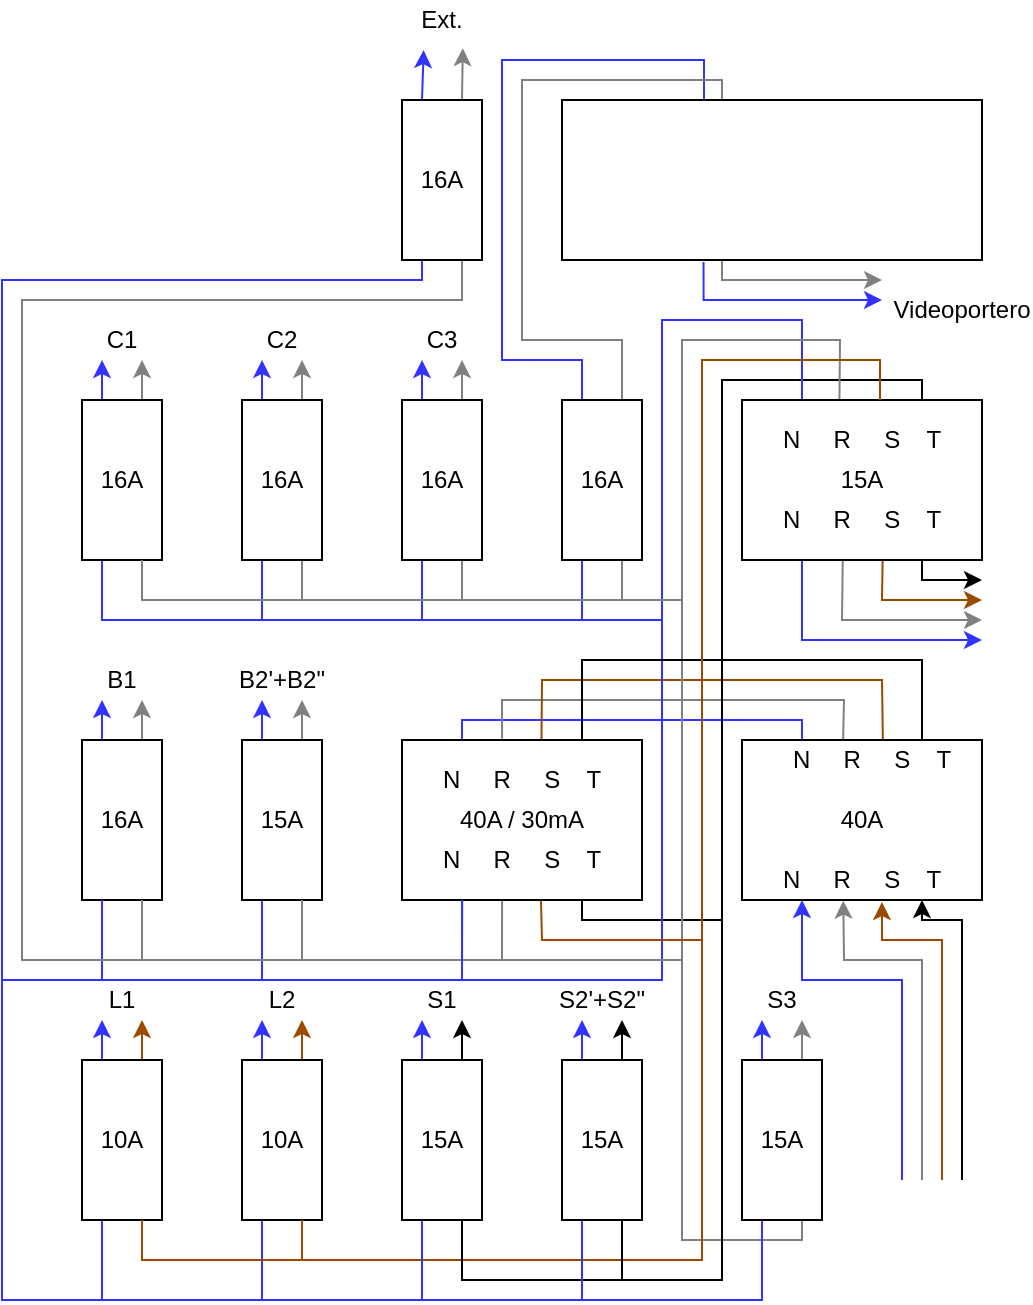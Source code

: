 <mxfile version="14.4.3" type="github" pages="2">
  <diagram id="EmdvEU5kHOKkIxqGj7iC" name="Antes">
    <mxGraphModel dx="1422" dy="774" grid="1" gridSize="10" guides="1" tooltips="1" connect="1" arrows="1" fold="1" page="1" pageScale="1" pageWidth="827" pageHeight="1169" math="0" shadow="0">
      <root>
        <mxCell id="0" />
        <mxCell id="1" parent="0" />
        <mxCell id="Mf9fLnn3tGQ7KXRYkGbC-29" style="edgeStyle=none;rounded=0;orthogonalLoop=1;jettySize=auto;html=1;exitX=0.25;exitY=1;exitDx=0;exitDy=0;endArrow=none;endFill=0;strokeColor=#3333FF;" parent="1" source="Mf9fLnn3tGQ7KXRYkGbC-3" edge="1">
          <mxGeometry relative="1" as="geometry">
            <mxPoint x="450" y="340" as="targetPoint" />
            <Array as="points">
              <mxPoint x="170" y="340" />
            </Array>
          </mxGeometry>
        </mxCell>
        <mxCell id="Cg-rNX9q2xcPoqVeQOPC-11" style="edgeStyle=orthogonalEdgeStyle;rounded=0;orthogonalLoop=1;jettySize=auto;html=1;exitX=0.25;exitY=0;exitDx=0;exitDy=0;strokeColor=#3333FF;" edge="1" parent="1" source="Mf9fLnn3tGQ7KXRYkGbC-3">
          <mxGeometry relative="1" as="geometry">
            <mxPoint x="170" y="210" as="targetPoint" />
          </mxGeometry>
        </mxCell>
        <mxCell id="Cg-rNX9q2xcPoqVeQOPC-14" style="edgeStyle=orthogonalEdgeStyle;rounded=0;orthogonalLoop=1;jettySize=auto;html=1;exitX=0.75;exitY=0;exitDx=0;exitDy=0;strokeColor=#808080;" edge="1" parent="1" source="Mf9fLnn3tGQ7KXRYkGbC-3">
          <mxGeometry relative="1" as="geometry">
            <mxPoint x="190" y="210" as="targetPoint" />
          </mxGeometry>
        </mxCell>
        <mxCell id="Mf9fLnn3tGQ7KXRYkGbC-3" value="16A" style="whiteSpace=wrap;html=1;" parent="1" vertex="1">
          <mxGeometry x="160" y="230" width="40" height="80" as="geometry" />
        </mxCell>
        <mxCell id="Mf9fLnn3tGQ7KXRYkGbC-30" style="edgeStyle=none;rounded=0;orthogonalLoop=1;jettySize=auto;html=1;exitX=0.25;exitY=1;exitDx=0;exitDy=0;endArrow=none;endFill=0;strokeColor=#3333FF;" parent="1" source="Mf9fLnn3tGQ7KXRYkGbC-4" edge="1">
          <mxGeometry relative="1" as="geometry">
            <mxPoint x="450" y="340" as="targetPoint" />
            <Array as="points">
              <mxPoint x="250" y="340" />
            </Array>
          </mxGeometry>
        </mxCell>
        <mxCell id="Mf9fLnn3tGQ7KXRYkGbC-49" style="edgeStyle=none;rounded=0;orthogonalLoop=1;jettySize=auto;html=1;exitX=0.75;exitY=1;exitDx=0;exitDy=0;endArrow=none;endFill=0;entryX=0.75;entryY=1;entryDx=0;entryDy=0;strokeColor=#808080;" parent="1" source="Mf9fLnn3tGQ7KXRYkGbC-4" target="Mf9fLnn3tGQ7KXRYkGbC-3" edge="1">
          <mxGeometry relative="1" as="geometry">
            <Array as="points">
              <mxPoint x="270" y="330" />
              <mxPoint x="190" y="330" />
            </Array>
          </mxGeometry>
        </mxCell>
        <mxCell id="Cg-rNX9q2xcPoqVeQOPC-12" style="edgeStyle=orthogonalEdgeStyle;rounded=0;orthogonalLoop=1;jettySize=auto;html=1;exitX=0.25;exitY=0;exitDx=0;exitDy=0;strokeColor=#3333FF;" edge="1" parent="1" source="Mf9fLnn3tGQ7KXRYkGbC-4">
          <mxGeometry relative="1" as="geometry">
            <mxPoint x="250" y="210" as="targetPoint" />
          </mxGeometry>
        </mxCell>
        <mxCell id="Cg-rNX9q2xcPoqVeQOPC-15" style="edgeStyle=orthogonalEdgeStyle;rounded=0;orthogonalLoop=1;jettySize=auto;html=1;exitX=0.75;exitY=0;exitDx=0;exitDy=0;strokeColor=#808080;" edge="1" parent="1" source="Mf9fLnn3tGQ7KXRYkGbC-4">
          <mxGeometry relative="1" as="geometry">
            <mxPoint x="270" y="210" as="targetPoint" />
          </mxGeometry>
        </mxCell>
        <mxCell id="Mf9fLnn3tGQ7KXRYkGbC-4" value="16A" style="whiteSpace=wrap;html=1;" parent="1" vertex="1">
          <mxGeometry x="240" y="230" width="40" height="80" as="geometry" />
        </mxCell>
        <mxCell id="Mf9fLnn3tGQ7KXRYkGbC-31" style="edgeStyle=none;rounded=0;orthogonalLoop=1;jettySize=auto;html=1;exitX=0.25;exitY=1;exitDx=0;exitDy=0;endArrow=none;endFill=0;strokeColor=#3333FF;" parent="1" source="Mf9fLnn3tGQ7KXRYkGbC-5" edge="1">
          <mxGeometry relative="1" as="geometry">
            <mxPoint x="450" y="340" as="targetPoint" />
            <Array as="points">
              <mxPoint x="330" y="340" />
            </Array>
          </mxGeometry>
        </mxCell>
        <mxCell id="Mf9fLnn3tGQ7KXRYkGbC-50" style="edgeStyle=none;rounded=0;orthogonalLoop=1;jettySize=auto;html=1;exitX=0.75;exitY=1;exitDx=0;exitDy=0;endArrow=none;endFill=0;strokeColor=#808080;" parent="1" source="Mf9fLnn3tGQ7KXRYkGbC-5" edge="1">
          <mxGeometry relative="1" as="geometry">
            <mxPoint x="270.0" y="319.793" as="targetPoint" />
            <Array as="points">
              <mxPoint x="350" y="330" />
              <mxPoint x="270" y="330" />
            </Array>
          </mxGeometry>
        </mxCell>
        <mxCell id="Cg-rNX9q2xcPoqVeQOPC-13" style="edgeStyle=orthogonalEdgeStyle;rounded=0;orthogonalLoop=1;jettySize=auto;html=1;exitX=0.25;exitY=0;exitDx=0;exitDy=0;strokeColor=#3333FF;" edge="1" parent="1" source="Mf9fLnn3tGQ7KXRYkGbC-5">
          <mxGeometry relative="1" as="geometry">
            <mxPoint x="330" y="210" as="targetPoint" />
          </mxGeometry>
        </mxCell>
        <mxCell id="Cg-rNX9q2xcPoqVeQOPC-16" style="edgeStyle=orthogonalEdgeStyle;rounded=0;orthogonalLoop=1;jettySize=auto;html=1;exitX=0.75;exitY=0;exitDx=0;exitDy=0;strokeColor=#808080;" edge="1" parent="1" source="Mf9fLnn3tGQ7KXRYkGbC-5">
          <mxGeometry relative="1" as="geometry">
            <mxPoint x="350" y="210" as="targetPoint" />
          </mxGeometry>
        </mxCell>
        <mxCell id="Mf9fLnn3tGQ7KXRYkGbC-5" value="16A" style="whiteSpace=wrap;html=1;" parent="1" vertex="1">
          <mxGeometry x="320" y="230" width="40" height="80" as="geometry" />
        </mxCell>
        <mxCell id="Mf9fLnn3tGQ7KXRYkGbC-32" style="edgeStyle=none;rounded=0;orthogonalLoop=1;jettySize=auto;html=1;exitX=0.25;exitY=1;exitDx=0;exitDy=0;endArrow=none;endFill=0;strokeColor=#3333FF;" parent="1" source="Mf9fLnn3tGQ7KXRYkGbC-6" edge="1">
          <mxGeometry relative="1" as="geometry">
            <mxPoint x="450" y="340" as="targetPoint" />
            <Array as="points">
              <mxPoint x="410" y="340" />
            </Array>
          </mxGeometry>
        </mxCell>
        <mxCell id="Mf9fLnn3tGQ7KXRYkGbC-51" style="edgeStyle=none;rounded=0;orthogonalLoop=1;jettySize=auto;html=1;exitX=0.75;exitY=1;exitDx=0;exitDy=0;endArrow=none;endFill=0;strokeColor=#808080;" parent="1" source="Mf9fLnn3tGQ7KXRYkGbC-6" edge="1">
          <mxGeometry relative="1" as="geometry">
            <mxPoint x="350.0" y="319.793" as="targetPoint" />
            <Array as="points">
              <mxPoint x="430" y="330" />
              <mxPoint x="350" y="330" />
            </Array>
          </mxGeometry>
        </mxCell>
        <mxCell id="m3J3XEEQRsrOHyYz2ow5-4" style="edgeStyle=orthogonalEdgeStyle;rounded=0;orthogonalLoop=1;jettySize=auto;html=1;exitX=0.25;exitY=0;exitDx=0;exitDy=0;strokeColor=#3333FF;entryX=0.336;entryY=0.016;entryDx=0;entryDy=0;entryPerimeter=0;endArrow=none;endFill=0;" parent="1" source="Mf9fLnn3tGQ7KXRYkGbC-6" target="Mf9fLnn3tGQ7KXRYkGbC-20" edge="1">
          <mxGeometry relative="1" as="geometry">
            <mxPoint x="410" y="170" as="targetPoint" />
            <Array as="points">
              <mxPoint x="410" y="210" />
              <mxPoint x="370" y="210" />
              <mxPoint x="370" y="60" />
              <mxPoint x="471" y="60" />
              <mxPoint x="471" y="81" />
            </Array>
          </mxGeometry>
        </mxCell>
        <mxCell id="m3J3XEEQRsrOHyYz2ow5-5" style="edgeStyle=orthogonalEdgeStyle;rounded=0;orthogonalLoop=1;jettySize=auto;html=1;exitX=0.75;exitY=0;exitDx=0;exitDy=0;entryX=0.199;entryY=0.002;entryDx=0;entryDy=0;entryPerimeter=0;endArrow=none;endFill=0;strokeColor=#808080;" parent="1" source="Mf9fLnn3tGQ7KXRYkGbC-6" target="Mf9fLnn3tGQ7KXRYkGbC-20" edge="1">
          <mxGeometry relative="1" as="geometry">
            <Array as="points">
              <mxPoint x="430" y="200" />
              <mxPoint x="380" y="200" />
              <mxPoint x="380" y="70" />
              <mxPoint x="480" y="70" />
              <mxPoint x="480" y="80" />
            </Array>
          </mxGeometry>
        </mxCell>
        <mxCell id="Mf9fLnn3tGQ7KXRYkGbC-6" value="16A" style="whiteSpace=wrap;html=1;" parent="1" vertex="1">
          <mxGeometry x="400" y="230" width="40" height="80" as="geometry" />
        </mxCell>
        <mxCell id="Mf9fLnn3tGQ7KXRYkGbC-25" style="edgeStyle=none;rounded=0;orthogonalLoop=1;jettySize=auto;html=1;exitX=0.25;exitY=1;exitDx=0;exitDy=0;entryX=0.25;entryY=1;entryDx=0;entryDy=0;endArrow=none;endFill=0;strokeColor=#3333FF;" parent="1" source="Mf9fLnn3tGQ7KXRYkGbC-7" target="Mf9fLnn3tGQ7KXRYkGbC-8" edge="1">
          <mxGeometry relative="1" as="geometry">
            <Array as="points">
              <mxPoint x="170" y="520" />
              <mxPoint x="250" y="520" />
            </Array>
          </mxGeometry>
        </mxCell>
        <mxCell id="Cg-rNX9q2xcPoqVeQOPC-9" style="edgeStyle=orthogonalEdgeStyle;rounded=0;orthogonalLoop=1;jettySize=auto;html=1;exitX=0.25;exitY=0;exitDx=0;exitDy=0;strokeColor=#3333FF;" edge="1" parent="1" source="Mf9fLnn3tGQ7KXRYkGbC-7">
          <mxGeometry relative="1" as="geometry">
            <mxPoint x="170" y="380" as="targetPoint" />
          </mxGeometry>
        </mxCell>
        <mxCell id="Cg-rNX9q2xcPoqVeQOPC-17" style="edgeStyle=orthogonalEdgeStyle;rounded=0;orthogonalLoop=1;jettySize=auto;html=1;exitX=0.75;exitY=0;exitDx=0;exitDy=0;strokeColor=#808080;" edge="1" parent="1" source="Mf9fLnn3tGQ7KXRYkGbC-7">
          <mxGeometry relative="1" as="geometry">
            <mxPoint x="190" y="380" as="targetPoint" />
          </mxGeometry>
        </mxCell>
        <mxCell id="Mf9fLnn3tGQ7KXRYkGbC-7" value="16A" style="whiteSpace=wrap;html=1;" parent="1" vertex="1">
          <mxGeometry x="160" y="400" width="40" height="80" as="geometry" />
        </mxCell>
        <mxCell id="Mf9fLnn3tGQ7KXRYkGbC-26" style="edgeStyle=none;rounded=0;orthogonalLoop=1;jettySize=auto;html=1;exitX=0.25;exitY=1;exitDx=0;exitDy=0;entryX=0.168;entryY=0.983;entryDx=0;entryDy=0;entryPerimeter=0;endArrow=none;endFill=0;strokeColor=#3333FF;" parent="1" source="Mf9fLnn3tGQ7KXRYkGbC-8" target="Mf9fLnn3tGQ7KXRYkGbC-41" edge="1">
          <mxGeometry relative="1" as="geometry">
            <Array as="points">
              <mxPoint x="250" y="520" />
              <mxPoint x="350" y="520" />
            </Array>
          </mxGeometry>
        </mxCell>
        <mxCell id="Mf9fLnn3tGQ7KXRYkGbC-33" style="edgeStyle=none;rounded=0;orthogonalLoop=1;jettySize=auto;html=1;exitX=0.75;exitY=1;exitDx=0;exitDy=0;endArrow=none;endFill=0;strokeColor=#808080;" parent="1" source="Mf9fLnn3tGQ7KXRYkGbC-8" edge="1">
          <mxGeometry relative="1" as="geometry">
            <mxPoint x="190" y="510" as="targetPoint" />
            <Array as="points">
              <mxPoint x="270" y="510" />
            </Array>
          </mxGeometry>
        </mxCell>
        <mxCell id="Cg-rNX9q2xcPoqVeQOPC-10" style="edgeStyle=orthogonalEdgeStyle;rounded=0;orthogonalLoop=1;jettySize=auto;html=1;exitX=0.25;exitY=0;exitDx=0;exitDy=0;strokeColor=#3333FF;" edge="1" parent="1" source="Mf9fLnn3tGQ7KXRYkGbC-8">
          <mxGeometry relative="1" as="geometry">
            <mxPoint x="250" y="380" as="targetPoint" />
          </mxGeometry>
        </mxCell>
        <mxCell id="Cg-rNX9q2xcPoqVeQOPC-18" style="edgeStyle=orthogonalEdgeStyle;rounded=0;orthogonalLoop=1;jettySize=auto;html=1;exitX=0.75;exitY=0;exitDx=0;exitDy=0;strokeColor=#808080;" edge="1" parent="1" source="Mf9fLnn3tGQ7KXRYkGbC-8">
          <mxGeometry relative="1" as="geometry">
            <mxPoint x="270" y="380" as="targetPoint" />
          </mxGeometry>
        </mxCell>
        <mxCell id="Mf9fLnn3tGQ7KXRYkGbC-8" value="15A" style="whiteSpace=wrap;html=1;" parent="1" vertex="1">
          <mxGeometry x="240" y="400" width="40" height="80" as="geometry" />
        </mxCell>
        <mxCell id="Mf9fLnn3tGQ7KXRYkGbC-9" value="" style="whiteSpace=wrap;html=1;" parent="1" vertex="1">
          <mxGeometry x="330" y="400" width="40" height="80" as="geometry" />
        </mxCell>
        <mxCell id="Mf9fLnn3tGQ7KXRYkGbC-36" style="edgeStyle=none;rounded=0;orthogonalLoop=1;jettySize=auto;html=1;exitX=0.417;exitY=1.006;exitDx=0;exitDy=0;entryX=0.75;entryY=1;entryDx=0;entryDy=0;endArrow=none;endFill=0;strokeColor=#808080;exitPerimeter=0;" parent="1" source="Mf9fLnn3tGQ7KXRYkGbC-10" target="Mf9fLnn3tGQ7KXRYkGbC-8" edge="1">
          <mxGeometry relative="1" as="geometry">
            <Array as="points">
              <mxPoint x="370" y="510" />
              <mxPoint x="270" y="510" />
            </Array>
          </mxGeometry>
        </mxCell>
        <mxCell id="Mf9fLnn3tGQ7KXRYkGbC-37" style="edgeStyle=none;rounded=0;orthogonalLoop=1;jettySize=auto;html=1;exitX=0.25;exitY=0;exitDx=0;exitDy=0;endArrow=none;endFill=0;strokeColor=#3333FF;entryX=0.25;entryY=0;entryDx=0;entryDy=0;" parent="1" source="Mf9fLnn3tGQ7KXRYkGbC-10" target="Mf9fLnn3tGQ7KXRYkGbC-12" edge="1">
          <mxGeometry relative="1" as="geometry">
            <mxPoint x="503" y="400" as="targetPoint" />
            <Array as="points">
              <mxPoint x="350" y="390" />
              <mxPoint x="520" y="390" />
            </Array>
          </mxGeometry>
        </mxCell>
        <mxCell id="Mf9fLnn3tGQ7KXRYkGbC-38" style="edgeStyle=none;rounded=0;orthogonalLoop=1;jettySize=auto;html=1;exitX=0.417;exitY=-0.008;exitDx=0;exitDy=0;entryX=0.421;entryY=0.015;entryDx=0;entryDy=0;endArrow=none;endFill=0;exitPerimeter=0;strokeColor=#808080;entryPerimeter=0;" parent="1" source="Mf9fLnn3tGQ7KXRYkGbC-10" target="Mf9fLnn3tGQ7KXRYkGbC-12" edge="1">
          <mxGeometry relative="1" as="geometry">
            <Array as="points">
              <mxPoint x="370" y="380" />
              <mxPoint x="541" y="380" />
            </Array>
          </mxGeometry>
        </mxCell>
        <mxCell id="Mf9fLnn3tGQ7KXRYkGbC-39" style="edgeStyle=none;rounded=0;orthogonalLoop=1;jettySize=auto;html=1;exitX=0.581;exitY=0.02;exitDx=0;exitDy=0;entryX=0.587;entryY=0.008;entryDx=0;entryDy=0;entryPerimeter=0;endArrow=none;endFill=0;exitPerimeter=0;strokeColor=#994C00;" parent="1" source="Mf9fLnn3tGQ7KXRYkGbC-10" target="Mf9fLnn3tGQ7KXRYkGbC-12" edge="1">
          <mxGeometry relative="1" as="geometry">
            <Array as="points">
              <mxPoint x="390" y="370" />
              <mxPoint x="560" y="370" />
            </Array>
          </mxGeometry>
        </mxCell>
        <mxCell id="Mf9fLnn3tGQ7KXRYkGbC-55" style="edgeStyle=none;rounded=0;orthogonalLoop=1;jettySize=auto;html=1;exitX=0.75;exitY=1;exitDx=0;exitDy=0;endArrow=none;endFill=0;entryX=0.75;entryY=0;entryDx=0;entryDy=0;" parent="1" source="Mf9fLnn3tGQ7KXRYkGbC-10" target="Mf9fLnn3tGQ7KXRYkGbC-11" edge="1">
          <mxGeometry relative="1" as="geometry">
            <Array as="points">
              <mxPoint x="410" y="490" />
              <mxPoint x="480" y="490" />
              <mxPoint x="480" y="220" />
              <mxPoint x="530" y="220" />
              <mxPoint x="580" y="220" />
            </Array>
            <mxPoint x="580" y="210" as="targetPoint" />
          </mxGeometry>
        </mxCell>
        <mxCell id="Mf9fLnn3tGQ7KXRYkGbC-10" value="40A / 30mA" style="whiteSpace=wrap;html=1;" parent="1" vertex="1">
          <mxGeometry x="320" y="400" width="120" height="80" as="geometry" />
        </mxCell>
        <mxCell id="Mf9fLnn3tGQ7KXRYkGbC-27" style="edgeStyle=none;rounded=0;orthogonalLoop=1;jettySize=auto;html=1;entryX=0.25;entryY=1;entryDx=0;entryDy=0;endArrow=none;endFill=0;strokeColor=#3333FF;exitX=0.25;exitY=0;exitDx=0;exitDy=0;" parent="1" source="Mf9fLnn3tGQ7KXRYkGbC-11" target="Mf9fLnn3tGQ7KXRYkGbC-10" edge="1">
          <mxGeometry relative="1" as="geometry">
            <mxPoint x="498" y="239" as="sourcePoint" />
            <Array as="points">
              <mxPoint x="520" y="190" />
              <mxPoint x="490" y="190" />
              <mxPoint x="450" y="190" />
              <mxPoint x="450" y="330" />
              <mxPoint x="450" y="520" />
              <mxPoint x="350" y="520" />
            </Array>
          </mxGeometry>
        </mxCell>
        <mxCell id="Mf9fLnn3tGQ7KXRYkGbC-52" style="edgeStyle=none;rounded=0;orthogonalLoop=1;jettySize=auto;html=1;exitX=0.406;exitY=0;exitDx=0;exitDy=0;endArrow=none;endFill=0;strokeColor=#808080;exitPerimeter=0;" parent="1" source="Mf9fLnn3tGQ7KXRYkGbC-11" edge="1">
          <mxGeometry relative="1" as="geometry">
            <mxPoint x="430.0" y="320" as="targetPoint" />
            <Array as="points">
              <mxPoint x="539" y="200" />
              <mxPoint x="460" y="200" />
              <mxPoint x="460" y="330" />
              <mxPoint x="430" y="330" />
            </Array>
          </mxGeometry>
        </mxCell>
        <mxCell id="Mf9fLnn3tGQ7KXRYkGbC-54" style="edgeStyle=none;rounded=0;orthogonalLoop=1;jettySize=auto;html=1;endArrow=none;endFill=0;strokeColor=#808080;" parent="1" edge="1">
          <mxGeometry relative="1" as="geometry">
            <mxPoint x="370" y="510" as="targetPoint" />
            <mxPoint x="460" y="330" as="sourcePoint" />
            <Array as="points">
              <mxPoint x="460" y="510" />
            </Array>
          </mxGeometry>
        </mxCell>
        <mxCell id="Mf9fLnn3tGQ7KXRYkGbC-56" style="edgeStyle=none;rounded=0;orthogonalLoop=1;jettySize=auto;html=1;exitX=0.25;exitY=1;exitDx=0;exitDy=0;endArrow=classic;endFill=1;strokeColor=#3333FF;" parent="1" source="Mf9fLnn3tGQ7KXRYkGbC-11" edge="1">
          <mxGeometry relative="1" as="geometry">
            <mxPoint x="610" y="350" as="targetPoint" />
            <Array as="points">
              <mxPoint x="520" y="350" />
            </Array>
          </mxGeometry>
        </mxCell>
        <mxCell id="Mf9fLnn3tGQ7KXRYkGbC-57" style="edgeStyle=none;rounded=0;orthogonalLoop=1;jettySize=auto;html=1;exitX=0.42;exitY=0.974;exitDx=0;exitDy=0;endArrow=classic;endFill=1;exitPerimeter=0;strokeColor=#808080;sourcePerimeterSpacing=-1;" parent="1" source="Mf9fLnn3tGQ7KXRYkGbC-11" edge="1">
          <mxGeometry relative="1" as="geometry">
            <mxPoint x="610" y="340" as="targetPoint" />
            <Array as="points">
              <mxPoint x="540" y="340" />
            </Array>
          </mxGeometry>
        </mxCell>
        <mxCell id="Mf9fLnn3tGQ7KXRYkGbC-58" style="edgeStyle=none;rounded=0;orthogonalLoop=1;jettySize=auto;html=1;exitX=0.586;exitY=0.995;exitDx=0;exitDy=0;endArrow=classic;endFill=1;exitPerimeter=0;strokeColor=#994C00;" parent="1" source="Mf9fLnn3tGQ7KXRYkGbC-11" edge="1">
          <mxGeometry relative="1" as="geometry">
            <mxPoint x="610" y="330" as="targetPoint" />
            <Array as="points">
              <mxPoint x="560" y="330" />
            </Array>
          </mxGeometry>
        </mxCell>
        <mxCell id="Mf9fLnn3tGQ7KXRYkGbC-59" style="edgeStyle=none;rounded=0;orthogonalLoop=1;jettySize=auto;html=1;exitX=0.75;exitY=1;exitDx=0;exitDy=0;endArrow=classic;endFill=1;strokeColor=#000000;" parent="1" source="Mf9fLnn3tGQ7KXRYkGbC-11" edge="1">
          <mxGeometry relative="1" as="geometry">
            <mxPoint x="610" y="320" as="targetPoint" />
            <Array as="points">
              <mxPoint x="580" y="320" />
            </Array>
          </mxGeometry>
        </mxCell>
        <mxCell id="Mf9fLnn3tGQ7KXRYkGbC-11" value="15A" style="whiteSpace=wrap;html=1;" parent="1" vertex="1">
          <mxGeometry x="490" y="230" width="120" height="80" as="geometry" />
        </mxCell>
        <mxCell id="Mf9fLnn3tGQ7KXRYkGbC-40" style="edgeStyle=none;rounded=0;orthogonalLoop=1;jettySize=auto;html=1;exitX=0.75;exitY=0;exitDx=0;exitDy=0;endArrow=none;endFill=0;entryX=0.75;entryY=0;entryDx=0;entryDy=0;" parent="1" source="Mf9fLnn3tGQ7KXRYkGbC-12" target="Mf9fLnn3tGQ7KXRYkGbC-10" edge="1">
          <mxGeometry relative="1" as="geometry">
            <mxPoint x="580.0" y="360" as="targetPoint" />
            <Array as="points">
              <mxPoint x="580" y="360" />
              <mxPoint x="410" y="360" />
            </Array>
          </mxGeometry>
        </mxCell>
        <mxCell id="Mf9fLnn3tGQ7KXRYkGbC-42" style="edgeStyle=none;rounded=0;orthogonalLoop=1;jettySize=auto;html=1;exitX=0.75;exitY=1;exitDx=0;exitDy=0;endArrow=none;endFill=0;strokeColor=#000000;startArrow=classic;startFill=1;" parent="1" source="Mf9fLnn3tGQ7KXRYkGbC-12" edge="1">
          <mxGeometry relative="1" as="geometry">
            <mxPoint x="600" y="620" as="targetPoint" />
            <Array as="points">
              <mxPoint x="580" y="490" />
              <mxPoint x="600" y="490" />
            </Array>
          </mxGeometry>
        </mxCell>
        <mxCell id="Mf9fLnn3tGQ7KXRYkGbC-43" style="edgeStyle=none;rounded=0;orthogonalLoop=1;jettySize=auto;html=1;exitX=0.583;exitY=1.013;exitDx=0;exitDy=0;endArrow=none;endFill=0;exitPerimeter=0;strokeColor=#994C00;startArrow=classic;startFill=1;" parent="1" source="Mf9fLnn3tGQ7KXRYkGbC-12" edge="1">
          <mxGeometry relative="1" as="geometry">
            <mxPoint x="590" y="620" as="targetPoint" />
            <Array as="points">
              <mxPoint x="560" y="500" />
              <mxPoint x="590" y="500" />
            </Array>
          </mxGeometry>
        </mxCell>
        <mxCell id="Mf9fLnn3tGQ7KXRYkGbC-44" style="edgeStyle=none;rounded=0;orthogonalLoop=1;jettySize=auto;html=1;exitX=0.422;exitY=1.004;exitDx=0;exitDy=0;endArrow=none;endFill=0;exitPerimeter=0;strokeColor=#808080;startArrow=classic;startFill=1;" parent="1" source="Mf9fLnn3tGQ7KXRYkGbC-12" edge="1">
          <mxGeometry relative="1" as="geometry">
            <mxPoint x="580" y="620" as="targetPoint" />
            <Array as="points">
              <mxPoint x="541" y="510" />
              <mxPoint x="580" y="510" />
            </Array>
          </mxGeometry>
        </mxCell>
        <mxCell id="Mf9fLnn3tGQ7KXRYkGbC-45" style="edgeStyle=none;rounded=0;orthogonalLoop=1;jettySize=auto;html=1;exitX=0.25;exitY=1;exitDx=0;exitDy=0;endArrow=none;endFill=0;strokeColor=#3333FF;startArrow=classic;startFill=1;" parent="1" source="Mf9fLnn3tGQ7KXRYkGbC-12" edge="1">
          <mxGeometry relative="1" as="geometry">
            <mxPoint x="570" y="620" as="targetPoint" />
            <Array as="points">
              <mxPoint x="520" y="520" />
              <mxPoint x="570" y="520" />
            </Array>
          </mxGeometry>
        </mxCell>
        <mxCell id="Mf9fLnn3tGQ7KXRYkGbC-12" value="40A" style="whiteSpace=wrap;html=1;" parent="1" vertex="1">
          <mxGeometry x="490" y="400" width="120" height="80" as="geometry" />
        </mxCell>
        <mxCell id="Mf9fLnn3tGQ7KXRYkGbC-71" style="edgeStyle=none;rounded=0;orthogonalLoop=1;jettySize=auto;html=1;exitX=0.25;exitY=1;exitDx=0;exitDy=0;endArrow=none;endFill=0;strokeColor=#3333FF;" parent="1" source="Mf9fLnn3tGQ7KXRYkGbC-13" edge="1">
          <mxGeometry relative="1" as="geometry">
            <mxPoint x="170" y="680" as="targetPoint" />
            <Array as="points">
              <mxPoint x="170" y="650" />
            </Array>
          </mxGeometry>
        </mxCell>
        <mxCell id="m3J3XEEQRsrOHyYz2ow5-7" style="edgeStyle=orthogonalEdgeStyle;rounded=0;orthogonalLoop=1;jettySize=auto;html=1;endArrow=none;endFill=0;exitX=0.75;exitY=1;exitDx=0;exitDy=0;strokeColor=#808080;" parent="1" source="Mf9fLnn3tGQ7KXRYkGbC-17" edge="1">
          <mxGeometry relative="1" as="geometry">
            <mxPoint x="460" y="510" as="targetPoint" />
            <Array as="points">
              <mxPoint x="520" y="650" />
              <mxPoint x="460" y="650" />
            </Array>
            <mxPoint x="190" y="690" as="sourcePoint" />
          </mxGeometry>
        </mxCell>
        <mxCell id="Cg-rNX9q2xcPoqVeQOPC-1" style="edgeStyle=orthogonalEdgeStyle;rounded=0;orthogonalLoop=1;jettySize=auto;html=1;exitX=0.25;exitY=0;exitDx=0;exitDy=0;strokeColor=#3333FF;" edge="1" parent="1" source="Mf9fLnn3tGQ7KXRYkGbC-13">
          <mxGeometry relative="1" as="geometry">
            <mxPoint x="170" y="540" as="targetPoint" />
          </mxGeometry>
        </mxCell>
        <mxCell id="Cg-rNX9q2xcPoqVeQOPC-2" style="edgeStyle=orthogonalEdgeStyle;rounded=0;orthogonalLoop=1;jettySize=auto;html=1;exitX=0.75;exitY=0;exitDx=0;exitDy=0;entryX=0.75;entryY=1;entryDx=0;entryDy=0;strokeColor=#994C00;" edge="1" parent="1" source="Mf9fLnn3tGQ7KXRYkGbC-13" target="Cg-rNX9q2xcPoqVeQOPC-3">
          <mxGeometry relative="1" as="geometry">
            <mxPoint x="190" y="540" as="targetPoint" />
          </mxGeometry>
        </mxCell>
        <mxCell id="Mf9fLnn3tGQ7KXRYkGbC-13" value="10A" style="whiteSpace=wrap;html=1;" parent="1" vertex="1">
          <mxGeometry x="160" y="560" width="40" height="80" as="geometry" />
        </mxCell>
        <mxCell id="Mf9fLnn3tGQ7KXRYkGbC-70" style="edgeStyle=none;rounded=0;orthogonalLoop=1;jettySize=auto;html=1;exitX=0.25;exitY=1;exitDx=0;exitDy=0;endArrow=none;endFill=0;strokeColor=#3333FF;" parent="1" source="Mf9fLnn3tGQ7KXRYkGbC-14" edge="1">
          <mxGeometry relative="1" as="geometry">
            <mxPoint x="250" y="680" as="targetPoint" />
            <Array as="points">
              <mxPoint x="250" y="650" />
            </Array>
          </mxGeometry>
        </mxCell>
        <mxCell id="Cg-rNX9q2xcPoqVeQOPC-4" style="edgeStyle=orthogonalEdgeStyle;rounded=0;orthogonalLoop=1;jettySize=auto;html=1;exitX=0.25;exitY=0;exitDx=0;exitDy=0;strokeColor=#3333FF;" edge="1" parent="1" source="Mf9fLnn3tGQ7KXRYkGbC-14">
          <mxGeometry relative="1" as="geometry">
            <mxPoint x="250" y="540" as="targetPoint" />
          </mxGeometry>
        </mxCell>
        <mxCell id="Cg-rNX9q2xcPoqVeQOPC-19" style="edgeStyle=orthogonalEdgeStyle;rounded=0;orthogonalLoop=1;jettySize=auto;html=1;exitX=0.75;exitY=0;exitDx=0;exitDy=0;strokeColor=#994C00;" edge="1" parent="1" source="Mf9fLnn3tGQ7KXRYkGbC-14">
          <mxGeometry relative="1" as="geometry">
            <mxPoint x="270" y="540" as="targetPoint" />
          </mxGeometry>
        </mxCell>
        <mxCell id="Mf9fLnn3tGQ7KXRYkGbC-14" value="10A" style="whiteSpace=wrap;html=1;" parent="1" vertex="1">
          <mxGeometry x="240" y="560" width="40" height="80" as="geometry" />
        </mxCell>
        <mxCell id="Mf9fLnn3tGQ7KXRYkGbC-64" style="edgeStyle=none;rounded=0;orthogonalLoop=1;jettySize=auto;html=1;exitX=0.75;exitY=1;exitDx=0;exitDy=0;endArrow=none;endFill=0;strokeColor=#994C00;" parent="1" source="Mf9fLnn3tGQ7KXRYkGbC-13" edge="1">
          <mxGeometry relative="1" as="geometry">
            <mxPoint x="470" y="500" as="targetPoint" />
            <Array as="points">
              <mxPoint x="190" y="660" />
              <mxPoint x="470" y="660" />
            </Array>
          </mxGeometry>
        </mxCell>
        <mxCell id="Mf9fLnn3tGQ7KXRYkGbC-69" style="edgeStyle=none;rounded=0;orthogonalLoop=1;jettySize=auto;html=1;exitX=0.25;exitY=1;exitDx=0;exitDy=0;endArrow=none;endFill=0;strokeColor=#3333FF;" parent="1" source="Mf9fLnn3tGQ7KXRYkGbC-15" edge="1">
          <mxGeometry relative="1" as="geometry">
            <mxPoint x="330" y="680" as="targetPoint" />
            <Array as="points">
              <mxPoint x="330" y="650" />
            </Array>
          </mxGeometry>
        </mxCell>
        <mxCell id="Cg-rNX9q2xcPoqVeQOPC-6" style="edgeStyle=orthogonalEdgeStyle;rounded=0;orthogonalLoop=1;jettySize=auto;html=1;exitX=0.25;exitY=0;exitDx=0;exitDy=0;strokeColor=#3333FF;" edge="1" parent="1" source="Mf9fLnn3tGQ7KXRYkGbC-15">
          <mxGeometry relative="1" as="geometry">
            <mxPoint x="330" y="540" as="targetPoint" />
          </mxGeometry>
        </mxCell>
        <mxCell id="Cg-rNX9q2xcPoqVeQOPC-20" style="edgeStyle=orthogonalEdgeStyle;rounded=0;orthogonalLoop=1;jettySize=auto;html=1;exitX=0.75;exitY=0;exitDx=0;exitDy=0;" edge="1" parent="1" source="Mf9fLnn3tGQ7KXRYkGbC-15">
          <mxGeometry relative="1" as="geometry">
            <mxPoint x="350" y="540" as="targetPoint" />
          </mxGeometry>
        </mxCell>
        <mxCell id="HTf-cw6142aUaxntheeD-1" style="edgeStyle=orthogonalEdgeStyle;rounded=0;orthogonalLoop=1;jettySize=auto;html=1;exitX=0.75;exitY=1;exitDx=0;exitDy=0;endArrow=none;endFill=0;strokeColor=#000000;entryX=0.75;entryY=1;entryDx=0;entryDy=0;" edge="1" parent="1" source="Mf9fLnn3tGQ7KXRYkGbC-15" target="Mf9fLnn3tGQ7KXRYkGbC-16">
          <mxGeometry relative="1" as="geometry">
            <mxPoint x="349.905" y="690" as="targetPoint" />
            <Array as="points">
              <mxPoint x="350" y="670" />
              <mxPoint x="430" y="670" />
            </Array>
          </mxGeometry>
        </mxCell>
        <mxCell id="Mf9fLnn3tGQ7KXRYkGbC-15" value="15A" style="whiteSpace=wrap;html=1;" parent="1" vertex="1">
          <mxGeometry x="320" y="560" width="40" height="80" as="geometry" />
        </mxCell>
        <mxCell id="Mf9fLnn3tGQ7KXRYkGbC-65" style="edgeStyle=none;rounded=0;orthogonalLoop=1;jettySize=auto;html=1;exitX=0.75;exitY=1;exitDx=0;exitDy=0;endArrow=none;endFill=0;strokeColor=#994C00;" parent="1" source="Mf9fLnn3tGQ7KXRYkGbC-14" edge="1">
          <mxGeometry relative="1" as="geometry">
            <mxPoint x="270" y="660" as="targetPoint" />
          </mxGeometry>
        </mxCell>
        <mxCell id="Mf9fLnn3tGQ7KXRYkGbC-68" style="edgeStyle=none;rounded=0;orthogonalLoop=1;jettySize=auto;html=1;exitX=0.25;exitY=1;exitDx=0;exitDy=0;endArrow=none;endFill=0;strokeColor=#3333FF;" parent="1" source="Mf9fLnn3tGQ7KXRYkGbC-16" edge="1">
          <mxGeometry relative="1" as="geometry">
            <mxPoint x="410" y="680" as="targetPoint" />
            <Array as="points">
              <mxPoint x="410" y="650" />
            </Array>
          </mxGeometry>
        </mxCell>
        <mxCell id="Cg-rNX9q2xcPoqVeQOPC-7" style="edgeStyle=orthogonalEdgeStyle;rounded=0;orthogonalLoop=1;jettySize=auto;html=1;exitX=0.25;exitY=0;exitDx=0;exitDy=0;strokeColor=#3333FF;" edge="1" parent="1" source="Mf9fLnn3tGQ7KXRYkGbC-16">
          <mxGeometry relative="1" as="geometry">
            <mxPoint x="410" y="540" as="targetPoint" />
          </mxGeometry>
        </mxCell>
        <mxCell id="Cg-rNX9q2xcPoqVeQOPC-21" style="edgeStyle=orthogonalEdgeStyle;rounded=0;orthogonalLoop=1;jettySize=auto;html=1;exitX=0.75;exitY=0;exitDx=0;exitDy=0;" edge="1" parent="1" source="Mf9fLnn3tGQ7KXRYkGbC-16">
          <mxGeometry relative="1" as="geometry">
            <mxPoint x="430" y="540" as="targetPoint" />
          </mxGeometry>
        </mxCell>
        <mxCell id="Mf9fLnn3tGQ7KXRYkGbC-16" value="15A" style="whiteSpace=wrap;html=1;" parent="1" vertex="1">
          <mxGeometry x="400" y="560" width="40" height="80" as="geometry" />
        </mxCell>
        <mxCell id="Mf9fLnn3tGQ7KXRYkGbC-66" style="edgeStyle=none;rounded=0;orthogonalLoop=1;jettySize=auto;html=1;exitX=0.75;exitY=1;exitDx=0;exitDy=0;endArrow=none;endFill=0;" parent="1" source="Mf9fLnn3tGQ7KXRYkGbC-16" edge="1">
          <mxGeometry relative="1" as="geometry">
            <mxPoint x="480" y="490" as="targetPoint" />
            <Array as="points">
              <mxPoint x="430" y="670" />
              <mxPoint x="480" y="670" />
            </Array>
          </mxGeometry>
        </mxCell>
        <mxCell id="Mf9fLnn3tGQ7KXRYkGbC-67" style="edgeStyle=none;rounded=0;orthogonalLoop=1;jettySize=auto;html=1;exitX=0.25;exitY=1;exitDx=0;exitDy=0;endArrow=none;endFill=0;strokeColor=#3333FF;" parent="1" source="Mf9fLnn3tGQ7KXRYkGbC-17" edge="1">
          <mxGeometry relative="1" as="geometry">
            <mxPoint x="120" y="520" as="targetPoint" />
            <Array as="points">
              <mxPoint x="500" y="680" />
              <mxPoint x="120" y="680" />
            </Array>
          </mxGeometry>
        </mxCell>
        <mxCell id="Cg-rNX9q2xcPoqVeQOPC-8" style="edgeStyle=orthogonalEdgeStyle;rounded=0;orthogonalLoop=1;jettySize=auto;html=1;exitX=0.25;exitY=0;exitDx=0;exitDy=0;strokeColor=#3333FF;" edge="1" parent="1" source="Mf9fLnn3tGQ7KXRYkGbC-17">
          <mxGeometry relative="1" as="geometry">
            <mxPoint x="500" y="540" as="targetPoint" />
          </mxGeometry>
        </mxCell>
        <mxCell id="Cg-rNX9q2xcPoqVeQOPC-22" style="edgeStyle=orthogonalEdgeStyle;rounded=0;orthogonalLoop=1;jettySize=auto;html=1;exitX=0.75;exitY=0;exitDx=0;exitDy=0;strokeColor=#808080;" edge="1" parent="1" source="Mf9fLnn3tGQ7KXRYkGbC-17">
          <mxGeometry relative="1" as="geometry">
            <mxPoint x="520" y="540" as="targetPoint" />
          </mxGeometry>
        </mxCell>
        <mxCell id="Mf9fLnn3tGQ7KXRYkGbC-17" value="15A" style="whiteSpace=wrap;html=1;" parent="1" vertex="1">
          <mxGeometry x="490" y="560" width="40" height="80" as="geometry" />
        </mxCell>
        <mxCell id="Mf9fLnn3tGQ7KXRYkGbC-23" style="edgeStyle=none;rounded=0;orthogonalLoop=1;jettySize=auto;html=1;exitX=0.25;exitY=1;exitDx=0;exitDy=0;endArrow=none;endFill=0;strokeColor=#3333FF;entryX=0.25;entryY=1;entryDx=0;entryDy=0;" parent="1" source="Mf9fLnn3tGQ7KXRYkGbC-18" target="Mf9fLnn3tGQ7KXRYkGbC-7" edge="1">
          <mxGeometry relative="1" as="geometry">
            <mxPoint x="176" y="480" as="targetPoint" />
            <Array as="points">
              <mxPoint x="330" y="170" />
              <mxPoint x="120" y="170" />
              <mxPoint x="120" y="520" />
              <mxPoint x="170" y="520" />
            </Array>
          </mxGeometry>
        </mxCell>
        <mxCell id="Mf9fLnn3tGQ7KXRYkGbC-24" style="edgeStyle=none;rounded=0;orthogonalLoop=1;jettySize=auto;html=1;exitX=0.75;exitY=1;exitDx=0;exitDy=0;entryX=0.75;entryY=1;entryDx=0;entryDy=0;endArrow=none;endFill=0;strokeColor=#808080;" parent="1" source="Mf9fLnn3tGQ7KXRYkGbC-18" target="Mf9fLnn3tGQ7KXRYkGbC-7" edge="1">
          <mxGeometry relative="1" as="geometry">
            <Array as="points">
              <mxPoint x="350" y="180" />
              <mxPoint x="130" y="180" />
              <mxPoint x="130" y="510" />
              <mxPoint x="190" y="510" />
            </Array>
          </mxGeometry>
        </mxCell>
        <mxCell id="m3J3XEEQRsrOHyYz2ow5-1" style="edgeStyle=orthogonalEdgeStyle;rounded=0;orthogonalLoop=1;jettySize=auto;html=1;exitX=0.25;exitY=0;exitDx=0;exitDy=0;strokeColor=#3333FF;entryX=0.271;entryY=1.252;entryDx=0;entryDy=0;entryPerimeter=0;" parent="1" source="Mf9fLnn3tGQ7KXRYkGbC-18" target="m3J3XEEQRsrOHyYz2ow5-3" edge="1">
          <mxGeometry relative="1" as="geometry">
            <mxPoint x="330" y="40" as="targetPoint" />
          </mxGeometry>
        </mxCell>
        <mxCell id="m3J3XEEQRsrOHyYz2ow5-2" style="edgeStyle=orthogonalEdgeStyle;rounded=0;orthogonalLoop=1;jettySize=auto;html=1;exitX=0.75;exitY=0;exitDx=0;exitDy=0;strokeColor=#808080;entryX=0.76;entryY=1.205;entryDx=0;entryDy=0;entryPerimeter=0;" parent="1" source="Mf9fLnn3tGQ7KXRYkGbC-18" edge="1" target="m3J3XEEQRsrOHyYz2ow5-3">
          <mxGeometry relative="1" as="geometry">
            <mxPoint x="350" y="60" as="targetPoint" />
          </mxGeometry>
        </mxCell>
        <mxCell id="Mf9fLnn3tGQ7KXRYkGbC-18" value="16A" style="whiteSpace=wrap;html=1;" parent="1" vertex="1">
          <mxGeometry x="320" y="80" width="40" height="80" as="geometry" />
        </mxCell>
        <mxCell id="m3J3XEEQRsrOHyYz2ow5-8" style="edgeStyle=orthogonalEdgeStyle;rounded=0;orthogonalLoop=1;jettySize=auto;html=1;exitX=0.25;exitY=1;exitDx=0;exitDy=0;startArrow=none;startFill=0;endArrow=classic;endFill=1;strokeColor=#808080;" parent="1" source="Mf9fLnn3tGQ7KXRYkGbC-20" edge="1">
          <mxGeometry relative="1" as="geometry">
            <mxPoint x="560" y="170" as="targetPoint" />
            <Array as="points">
              <mxPoint x="480" y="160" />
              <mxPoint x="480" y="170" />
              <mxPoint x="560" y="170" />
            </Array>
          </mxGeometry>
        </mxCell>
        <mxCell id="m3J3XEEQRsrOHyYz2ow5-9" style="edgeStyle=orthogonalEdgeStyle;rounded=0;orthogonalLoop=1;jettySize=auto;html=1;exitX=0.337;exitY=1.013;exitDx=0;exitDy=0;startArrow=none;startFill=0;endArrow=classic;endFill=1;exitPerimeter=0;strokeColor=#3333FF;" parent="1" source="Mf9fLnn3tGQ7KXRYkGbC-20" edge="1">
          <mxGeometry relative="1" as="geometry">
            <mxPoint x="560" y="180" as="targetPoint" />
            <Array as="points">
              <mxPoint x="471" y="180" />
              <mxPoint x="560" y="180" />
            </Array>
          </mxGeometry>
        </mxCell>
        <mxCell id="Mf9fLnn3tGQ7KXRYkGbC-20" value="" style="whiteSpace=wrap;html=1;" parent="1" vertex="1">
          <mxGeometry x="400" y="80" width="210" height="80" as="geometry" />
        </mxCell>
        <mxCell id="Mf9fLnn3tGQ7KXRYkGbC-34" value="N&amp;nbsp; &amp;nbsp; &amp;nbsp;R&amp;nbsp; &amp;nbsp; &amp;nbsp;S&amp;nbsp; &amp;nbsp; T" style="text;html=1;strokeColor=none;fillColor=none;align=center;verticalAlign=middle;whiteSpace=wrap;rounded=0;" parent="1" vertex="1">
          <mxGeometry x="335" y="410" width="90" height="20" as="geometry" />
        </mxCell>
        <mxCell id="Mf9fLnn3tGQ7KXRYkGbC-53" style="edgeStyle=none;rounded=0;orthogonalLoop=1;jettySize=auto;html=1;exitX=0.579;exitY=1.003;exitDx=0;exitDy=0;endArrow=none;endFill=0;exitPerimeter=0;strokeColor=#994C00;" parent="1" source="Mf9fLnn3tGQ7KXRYkGbC-10" edge="1">
          <mxGeometry relative="1" as="geometry">
            <mxPoint x="559" y="230" as="targetPoint" />
            <Array as="points">
              <mxPoint x="390" y="500" />
              <mxPoint x="470" y="500" />
              <mxPoint x="470" y="210" />
              <mxPoint x="559" y="210" />
            </Array>
          </mxGeometry>
        </mxCell>
        <mxCell id="Mf9fLnn3tGQ7KXRYkGbC-41" value="N&amp;nbsp; &amp;nbsp; &amp;nbsp;R&amp;nbsp; &amp;nbsp; &amp;nbsp;S&amp;nbsp; &amp;nbsp; T" style="text;html=1;strokeColor=none;fillColor=none;align=center;verticalAlign=middle;whiteSpace=wrap;rounded=0;" parent="1" vertex="1">
          <mxGeometry x="335" y="450" width="90" height="20" as="geometry" />
        </mxCell>
        <mxCell id="Mf9fLnn3tGQ7KXRYkGbC-46" value="N&amp;nbsp; &amp;nbsp; &amp;nbsp;R&amp;nbsp; &amp;nbsp; &amp;nbsp;S&amp;nbsp; &amp;nbsp; T" style="text;html=1;strokeColor=none;fillColor=none;align=center;verticalAlign=middle;whiteSpace=wrap;rounded=0;" parent="1" vertex="1">
          <mxGeometry x="510" y="400" width="90" height="20" as="geometry" />
        </mxCell>
        <mxCell id="Mf9fLnn3tGQ7KXRYkGbC-47" value="N&amp;nbsp; &amp;nbsp; &amp;nbsp;R&amp;nbsp; &amp;nbsp; &amp;nbsp;S&amp;nbsp; &amp;nbsp; T" style="text;html=1;strokeColor=none;fillColor=none;align=center;verticalAlign=middle;whiteSpace=wrap;rounded=0;" parent="1" vertex="1">
          <mxGeometry x="505" y="460" width="90" height="20" as="geometry" />
        </mxCell>
        <mxCell id="Mf9fLnn3tGQ7KXRYkGbC-60" value="N&amp;nbsp; &amp;nbsp; &amp;nbsp;R&amp;nbsp; &amp;nbsp; &amp;nbsp;S&amp;nbsp; &amp;nbsp; T" style="text;html=1;strokeColor=none;fillColor=none;align=center;verticalAlign=middle;whiteSpace=wrap;rounded=0;" parent="1" vertex="1">
          <mxGeometry x="505" y="240" width="90" height="20" as="geometry" />
        </mxCell>
        <mxCell id="Mf9fLnn3tGQ7KXRYkGbC-61" value="N&amp;nbsp; &amp;nbsp; &amp;nbsp;R&amp;nbsp; &amp;nbsp; &amp;nbsp;S&amp;nbsp; &amp;nbsp; T" style="text;html=1;strokeColor=none;fillColor=none;align=center;verticalAlign=middle;whiteSpace=wrap;rounded=0;" parent="1" vertex="1">
          <mxGeometry x="505" y="280" width="90" height="20" as="geometry" />
        </mxCell>
        <mxCell id="m3J3XEEQRsrOHyYz2ow5-3" value="Ext." style="text;html=1;strokeColor=none;fillColor=none;align=center;verticalAlign=middle;whiteSpace=wrap;rounded=0;" parent="1" vertex="1">
          <mxGeometry x="320" y="30" width="40" height="20" as="geometry" />
        </mxCell>
        <mxCell id="m3J3XEEQRsrOHyYz2ow5-10" value="Videoportero" style="text;html=1;strokeColor=none;fillColor=none;align=center;verticalAlign=middle;whiteSpace=wrap;rounded=0;" parent="1" vertex="1">
          <mxGeometry x="580" y="180" width="40" height="10" as="geometry" />
        </mxCell>
        <mxCell id="Cg-rNX9q2xcPoqVeQOPC-3" value="L1" style="text;html=1;strokeColor=none;fillColor=none;align=center;verticalAlign=middle;whiteSpace=wrap;rounded=0;" vertex="1" parent="1">
          <mxGeometry x="160" y="520" width="40" height="20" as="geometry" />
        </mxCell>
        <mxCell id="Cg-rNX9q2xcPoqVeQOPC-23" value="L2" style="text;html=1;strokeColor=none;fillColor=none;align=center;verticalAlign=middle;whiteSpace=wrap;rounded=0;" vertex="1" parent="1">
          <mxGeometry x="240" y="520" width="40" height="20" as="geometry" />
        </mxCell>
        <mxCell id="Cg-rNX9q2xcPoqVeQOPC-24" value="S1" style="text;html=1;strokeColor=none;fillColor=none;align=center;verticalAlign=middle;whiteSpace=wrap;rounded=0;" vertex="1" parent="1">
          <mxGeometry x="320" y="520" width="40" height="20" as="geometry" />
        </mxCell>
        <mxCell id="Cg-rNX9q2xcPoqVeQOPC-25" value="S2&#39;+S2&quot;" style="text;html=1;strokeColor=none;fillColor=none;align=center;verticalAlign=middle;whiteSpace=wrap;rounded=0;" vertex="1" parent="1">
          <mxGeometry x="400" y="520" width="40" height="20" as="geometry" />
        </mxCell>
        <mxCell id="Cg-rNX9q2xcPoqVeQOPC-27" value="S3" style="text;html=1;strokeColor=none;fillColor=none;align=center;verticalAlign=middle;whiteSpace=wrap;rounded=0;" vertex="1" parent="1">
          <mxGeometry x="490" y="520" width="40" height="20" as="geometry" />
        </mxCell>
        <mxCell id="Cg-rNX9q2xcPoqVeQOPC-28" value="B1" style="text;html=1;strokeColor=none;fillColor=none;align=center;verticalAlign=middle;whiteSpace=wrap;rounded=0;" vertex="1" parent="1">
          <mxGeometry x="160" y="360" width="40" height="20" as="geometry" />
        </mxCell>
        <mxCell id="Cg-rNX9q2xcPoqVeQOPC-29" value="B2&#39;+B2&quot;" style="text;html=1;strokeColor=none;fillColor=none;align=center;verticalAlign=middle;whiteSpace=wrap;rounded=0;" vertex="1" parent="1">
          <mxGeometry x="240" y="360" width="40" height="20" as="geometry" />
        </mxCell>
        <mxCell id="Cg-rNX9q2xcPoqVeQOPC-30" value="C1" style="text;html=1;strokeColor=none;fillColor=none;align=center;verticalAlign=middle;whiteSpace=wrap;rounded=0;" vertex="1" parent="1">
          <mxGeometry x="160" y="190" width="40" height="20" as="geometry" />
        </mxCell>
        <mxCell id="Cg-rNX9q2xcPoqVeQOPC-31" value="C2" style="text;html=1;strokeColor=none;fillColor=none;align=center;verticalAlign=middle;whiteSpace=wrap;rounded=0;" vertex="1" parent="1">
          <mxGeometry x="240" y="190" width="40" height="20" as="geometry" />
        </mxCell>
        <mxCell id="Cg-rNX9q2xcPoqVeQOPC-32" value="C3" style="text;html=1;strokeColor=none;fillColor=none;align=center;verticalAlign=middle;whiteSpace=wrap;rounded=0;" vertex="1" parent="1">
          <mxGeometry x="320" y="190" width="40" height="20" as="geometry" />
        </mxCell>
      </root>
    </mxGraphModel>
  </diagram>
  <diagram name="Después" id="Zyrdlqa-eppZitPTMZxX">
    <mxGraphModel dx="825" dy="449" grid="1" gridSize="10" guides="1" tooltips="1" connect="1" arrows="1" fold="1" page="1" pageScale="1" pageWidth="827" pageHeight="1169" math="0" shadow="0">
      <root>
        <mxCell id="Fer9X9RB1nvs_9K5C_7E-0" />
        <mxCell id="Fer9X9RB1nvs_9K5C_7E-1" parent="Fer9X9RB1nvs_9K5C_7E-0" />
        <mxCell id="Fer9X9RB1nvs_9K5C_7E-2" style="edgeStyle=none;rounded=0;orthogonalLoop=1;jettySize=auto;html=1;exitX=0.25;exitY=1;exitDx=0;exitDy=0;endArrow=none;endFill=0;strokeColor=#3333FF;" edge="1" parent="Fer9X9RB1nvs_9K5C_7E-1" source="Fer9X9RB1nvs_9K5C_7E-5">
          <mxGeometry relative="1" as="geometry">
            <mxPoint x="450" y="340" as="targetPoint" />
            <Array as="points">
              <mxPoint x="170" y="340" />
            </Array>
          </mxGeometry>
        </mxCell>
        <mxCell id="Fer9X9RB1nvs_9K5C_7E-3" style="edgeStyle=orthogonalEdgeStyle;rounded=0;orthogonalLoop=1;jettySize=auto;html=1;exitX=0.25;exitY=0;exitDx=0;exitDy=0;strokeColor=#3333FF;" edge="1" parent="Fer9X9RB1nvs_9K5C_7E-1" source="Fer9X9RB1nvs_9K5C_7E-5">
          <mxGeometry relative="1" as="geometry">
            <mxPoint x="170" y="210" as="targetPoint" />
          </mxGeometry>
        </mxCell>
        <mxCell id="Fer9X9RB1nvs_9K5C_7E-4" style="edgeStyle=orthogonalEdgeStyle;rounded=0;orthogonalLoop=1;jettySize=auto;html=1;exitX=0.75;exitY=0;exitDx=0;exitDy=0;strokeColor=#808080;" edge="1" parent="Fer9X9RB1nvs_9K5C_7E-1" source="Fer9X9RB1nvs_9K5C_7E-5">
          <mxGeometry relative="1" as="geometry">
            <mxPoint x="190" y="210" as="targetPoint" />
          </mxGeometry>
        </mxCell>
        <mxCell id="Fer9X9RB1nvs_9K5C_7E-5" value="16A" style="whiteSpace=wrap;html=1;" vertex="1" parent="Fer9X9RB1nvs_9K5C_7E-1">
          <mxGeometry x="160" y="230" width="40" height="80" as="geometry" />
        </mxCell>
        <mxCell id="Fer9X9RB1nvs_9K5C_7E-6" style="edgeStyle=none;rounded=0;orthogonalLoop=1;jettySize=auto;html=1;exitX=0.25;exitY=1;exitDx=0;exitDy=0;endArrow=none;endFill=0;strokeColor=#3333FF;" edge="1" parent="Fer9X9RB1nvs_9K5C_7E-1" source="Fer9X9RB1nvs_9K5C_7E-10">
          <mxGeometry relative="1" as="geometry">
            <mxPoint x="450" y="340" as="targetPoint" />
            <Array as="points">
              <mxPoint x="250" y="340" />
            </Array>
          </mxGeometry>
        </mxCell>
        <mxCell id="Fer9X9RB1nvs_9K5C_7E-7" style="edgeStyle=none;rounded=0;orthogonalLoop=1;jettySize=auto;html=1;exitX=0.75;exitY=1;exitDx=0;exitDy=0;endArrow=none;endFill=0;entryX=0.75;entryY=1;entryDx=0;entryDy=0;strokeColor=#808080;" edge="1" parent="Fer9X9RB1nvs_9K5C_7E-1" source="Fer9X9RB1nvs_9K5C_7E-10" target="Fer9X9RB1nvs_9K5C_7E-5">
          <mxGeometry relative="1" as="geometry">
            <Array as="points">
              <mxPoint x="270" y="330" />
              <mxPoint x="190" y="330" />
            </Array>
          </mxGeometry>
        </mxCell>
        <mxCell id="Fer9X9RB1nvs_9K5C_7E-8" style="edgeStyle=orthogonalEdgeStyle;rounded=0;orthogonalLoop=1;jettySize=auto;html=1;exitX=0.25;exitY=0;exitDx=0;exitDy=0;strokeColor=#3333FF;" edge="1" parent="Fer9X9RB1nvs_9K5C_7E-1" source="Fer9X9RB1nvs_9K5C_7E-10">
          <mxGeometry relative="1" as="geometry">
            <mxPoint x="250" y="210" as="targetPoint" />
          </mxGeometry>
        </mxCell>
        <mxCell id="Fer9X9RB1nvs_9K5C_7E-9" style="edgeStyle=orthogonalEdgeStyle;rounded=0;orthogonalLoop=1;jettySize=auto;html=1;exitX=0.75;exitY=0;exitDx=0;exitDy=0;strokeColor=#808080;" edge="1" parent="Fer9X9RB1nvs_9K5C_7E-1" source="Fer9X9RB1nvs_9K5C_7E-10">
          <mxGeometry relative="1" as="geometry">
            <mxPoint x="270" y="210" as="targetPoint" />
          </mxGeometry>
        </mxCell>
        <mxCell id="Fer9X9RB1nvs_9K5C_7E-10" value="16A" style="whiteSpace=wrap;html=1;" vertex="1" parent="Fer9X9RB1nvs_9K5C_7E-1">
          <mxGeometry x="240" y="230" width="40" height="80" as="geometry" />
        </mxCell>
        <mxCell id="Fer9X9RB1nvs_9K5C_7E-11" style="edgeStyle=none;rounded=0;orthogonalLoop=1;jettySize=auto;html=1;exitX=0.25;exitY=1;exitDx=0;exitDy=0;endArrow=none;endFill=0;strokeColor=#3333FF;" edge="1" parent="Fer9X9RB1nvs_9K5C_7E-1" source="Fer9X9RB1nvs_9K5C_7E-15">
          <mxGeometry relative="1" as="geometry">
            <mxPoint x="450" y="340" as="targetPoint" />
            <Array as="points">
              <mxPoint x="330" y="340" />
            </Array>
          </mxGeometry>
        </mxCell>
        <mxCell id="Fer9X9RB1nvs_9K5C_7E-12" style="edgeStyle=none;rounded=0;orthogonalLoop=1;jettySize=auto;html=1;exitX=0.75;exitY=1;exitDx=0;exitDy=0;endArrow=none;endFill=0;strokeColor=#808080;" edge="1" parent="Fer9X9RB1nvs_9K5C_7E-1" source="Fer9X9RB1nvs_9K5C_7E-15">
          <mxGeometry relative="1" as="geometry">
            <mxPoint x="270.0" y="319.793" as="targetPoint" />
            <Array as="points">
              <mxPoint x="350" y="330" />
              <mxPoint x="270" y="330" />
            </Array>
          </mxGeometry>
        </mxCell>
        <mxCell id="Fer9X9RB1nvs_9K5C_7E-13" style="edgeStyle=orthogonalEdgeStyle;rounded=0;orthogonalLoop=1;jettySize=auto;html=1;exitX=0.25;exitY=0;exitDx=0;exitDy=0;strokeColor=#3333FF;" edge="1" parent="Fer9X9RB1nvs_9K5C_7E-1" source="Fer9X9RB1nvs_9K5C_7E-15">
          <mxGeometry relative="1" as="geometry">
            <mxPoint x="330" y="210" as="targetPoint" />
          </mxGeometry>
        </mxCell>
        <mxCell id="Fer9X9RB1nvs_9K5C_7E-14" style="edgeStyle=orthogonalEdgeStyle;rounded=0;orthogonalLoop=1;jettySize=auto;html=1;exitX=0.75;exitY=0;exitDx=0;exitDy=0;strokeColor=#808080;" edge="1" parent="Fer9X9RB1nvs_9K5C_7E-1" source="Fer9X9RB1nvs_9K5C_7E-15">
          <mxGeometry relative="1" as="geometry">
            <mxPoint x="350" y="210" as="targetPoint" />
          </mxGeometry>
        </mxCell>
        <mxCell id="Fer9X9RB1nvs_9K5C_7E-15" value="16A" style="whiteSpace=wrap;html=1;" vertex="1" parent="Fer9X9RB1nvs_9K5C_7E-1">
          <mxGeometry x="320" y="230" width="40" height="80" as="geometry" />
        </mxCell>
        <mxCell id="Fer9X9RB1nvs_9K5C_7E-16" style="edgeStyle=none;rounded=0;orthogonalLoop=1;jettySize=auto;html=1;exitX=0.25;exitY=1;exitDx=0;exitDy=0;endArrow=none;endFill=0;strokeColor=#3333FF;" edge="1" parent="Fer9X9RB1nvs_9K5C_7E-1" source="Fer9X9RB1nvs_9K5C_7E-20">
          <mxGeometry relative="1" as="geometry">
            <mxPoint x="450" y="340" as="targetPoint" />
            <Array as="points">
              <mxPoint x="410" y="340" />
            </Array>
          </mxGeometry>
        </mxCell>
        <mxCell id="Fer9X9RB1nvs_9K5C_7E-17" style="edgeStyle=none;rounded=0;orthogonalLoop=1;jettySize=auto;html=1;exitX=0.75;exitY=1;exitDx=0;exitDy=0;endArrow=none;endFill=0;strokeColor=#808080;" edge="1" parent="Fer9X9RB1nvs_9K5C_7E-1" source="Fer9X9RB1nvs_9K5C_7E-20">
          <mxGeometry relative="1" as="geometry">
            <mxPoint x="350.0" y="319.793" as="targetPoint" />
            <Array as="points">
              <mxPoint x="430" y="330" />
              <mxPoint x="350" y="330" />
            </Array>
          </mxGeometry>
        </mxCell>
        <mxCell id="Fer9X9RB1nvs_9K5C_7E-18" style="edgeStyle=orthogonalEdgeStyle;rounded=0;orthogonalLoop=1;jettySize=auto;html=1;strokeColor=#3333FF;entryX=0.336;entryY=0.016;entryDx=0;entryDy=0;entryPerimeter=0;endArrow=none;endFill=0;" edge="1" parent="Fer9X9RB1nvs_9K5C_7E-1" target="Fer9X9RB1nvs_9K5C_7E-83">
          <mxGeometry relative="1" as="geometry">
            <mxPoint x="410" y="170" as="targetPoint" />
            <Array as="points">
              <mxPoint x="471" y="60" />
            </Array>
            <mxPoint x="330" y="60" as="sourcePoint" />
          </mxGeometry>
        </mxCell>
        <mxCell id="Fer9X9RB1nvs_9K5C_7E-19" style="edgeStyle=orthogonalEdgeStyle;rounded=0;orthogonalLoop=1;jettySize=auto;html=1;entryX=0.199;entryY=0.002;entryDx=0;entryDy=0;entryPerimeter=0;endArrow=none;endFill=0;strokeColor=#808080;" edge="1" parent="Fer9X9RB1nvs_9K5C_7E-1" target="Fer9X9RB1nvs_9K5C_7E-83">
          <mxGeometry relative="1" as="geometry">
            <Array as="points">
              <mxPoint x="480" y="70" />
              <mxPoint x="480" y="80" />
            </Array>
            <mxPoint x="350" y="70" as="sourcePoint" />
          </mxGeometry>
        </mxCell>
        <mxCell id="Fer9X9RB1nvs_9K5C_7E-20" value="16A" style="whiteSpace=wrap;html=1;" vertex="1" parent="Fer9X9RB1nvs_9K5C_7E-1">
          <mxGeometry x="400" y="230" width="40" height="80" as="geometry" />
        </mxCell>
        <mxCell id="Fer9X9RB1nvs_9K5C_7E-21" style="edgeStyle=none;rounded=0;orthogonalLoop=1;jettySize=auto;html=1;exitX=0.25;exitY=1;exitDx=0;exitDy=0;entryX=0.25;entryY=1;entryDx=0;entryDy=0;endArrow=none;endFill=0;strokeColor=#3333FF;" edge="1" parent="Fer9X9RB1nvs_9K5C_7E-1" source="Fer9X9RB1nvs_9K5C_7E-24" target="Fer9X9RB1nvs_9K5C_7E-29">
          <mxGeometry relative="1" as="geometry">
            <Array as="points">
              <mxPoint x="170" y="520" />
              <mxPoint x="250" y="520" />
            </Array>
          </mxGeometry>
        </mxCell>
        <mxCell id="Fer9X9RB1nvs_9K5C_7E-22" style="edgeStyle=orthogonalEdgeStyle;rounded=0;orthogonalLoop=1;jettySize=auto;html=1;exitX=0.25;exitY=0;exitDx=0;exitDy=0;strokeColor=#3333FF;" edge="1" parent="Fer9X9RB1nvs_9K5C_7E-1" source="Fer9X9RB1nvs_9K5C_7E-24">
          <mxGeometry relative="1" as="geometry">
            <mxPoint x="170" y="380" as="targetPoint" />
          </mxGeometry>
        </mxCell>
        <mxCell id="Fer9X9RB1nvs_9K5C_7E-23" style="edgeStyle=orthogonalEdgeStyle;rounded=0;orthogonalLoop=1;jettySize=auto;html=1;exitX=0.75;exitY=0;exitDx=0;exitDy=0;strokeColor=#808080;" edge="1" parent="Fer9X9RB1nvs_9K5C_7E-1" source="Fer9X9RB1nvs_9K5C_7E-24">
          <mxGeometry relative="1" as="geometry">
            <mxPoint x="190" y="380" as="targetPoint" />
          </mxGeometry>
        </mxCell>
        <mxCell id="Fer9X9RB1nvs_9K5C_7E-24" value="16A" style="whiteSpace=wrap;html=1;" vertex="1" parent="Fer9X9RB1nvs_9K5C_7E-1">
          <mxGeometry x="160" y="400" width="40" height="80" as="geometry" />
        </mxCell>
        <mxCell id="Fer9X9RB1nvs_9K5C_7E-25" style="edgeStyle=none;rounded=0;orthogonalLoop=1;jettySize=auto;html=1;exitX=0.25;exitY=1;exitDx=0;exitDy=0;entryX=0.168;entryY=0.983;entryDx=0;entryDy=0;entryPerimeter=0;endArrow=none;endFill=0;strokeColor=#3333FF;" edge="1" parent="Fer9X9RB1nvs_9K5C_7E-1" source="Fer9X9RB1nvs_9K5C_7E-29" target="Fer9X9RB1nvs_9K5C_7E-86">
          <mxGeometry relative="1" as="geometry">
            <Array as="points">
              <mxPoint x="250" y="520" />
              <mxPoint x="350" y="520" />
            </Array>
          </mxGeometry>
        </mxCell>
        <mxCell id="Fer9X9RB1nvs_9K5C_7E-26" style="edgeStyle=none;rounded=0;orthogonalLoop=1;jettySize=auto;html=1;exitX=0.75;exitY=1;exitDx=0;exitDy=0;endArrow=none;endFill=0;strokeColor=#808080;" edge="1" parent="Fer9X9RB1nvs_9K5C_7E-1" source="Fer9X9RB1nvs_9K5C_7E-29">
          <mxGeometry relative="1" as="geometry">
            <mxPoint x="190" y="480" as="targetPoint" />
            <Array as="points">
              <mxPoint x="270" y="510" />
              <mxPoint x="190" y="510" />
            </Array>
          </mxGeometry>
        </mxCell>
        <mxCell id="Fer9X9RB1nvs_9K5C_7E-27" style="edgeStyle=orthogonalEdgeStyle;rounded=0;orthogonalLoop=1;jettySize=auto;html=1;exitX=0.25;exitY=0;exitDx=0;exitDy=0;strokeColor=#3333FF;" edge="1" parent="Fer9X9RB1nvs_9K5C_7E-1" source="Fer9X9RB1nvs_9K5C_7E-29">
          <mxGeometry relative="1" as="geometry">
            <mxPoint x="250" y="380" as="targetPoint" />
          </mxGeometry>
        </mxCell>
        <mxCell id="Fer9X9RB1nvs_9K5C_7E-28" style="edgeStyle=orthogonalEdgeStyle;rounded=0;orthogonalLoop=1;jettySize=auto;html=1;exitX=0.75;exitY=0;exitDx=0;exitDy=0;strokeColor=#808080;" edge="1" parent="Fer9X9RB1nvs_9K5C_7E-1" source="Fer9X9RB1nvs_9K5C_7E-29">
          <mxGeometry relative="1" as="geometry">
            <mxPoint x="270" y="380" as="targetPoint" />
          </mxGeometry>
        </mxCell>
        <mxCell id="Fer9X9RB1nvs_9K5C_7E-29" value="15A" style="whiteSpace=wrap;html=1;" vertex="1" parent="Fer9X9RB1nvs_9K5C_7E-1">
          <mxGeometry x="240" y="400" width="40" height="80" as="geometry" />
        </mxCell>
        <mxCell id="Fer9X9RB1nvs_9K5C_7E-30" value="" style="whiteSpace=wrap;html=1;" vertex="1" parent="Fer9X9RB1nvs_9K5C_7E-1">
          <mxGeometry x="330" y="400" width="40" height="80" as="geometry" />
        </mxCell>
        <mxCell id="Fer9X9RB1nvs_9K5C_7E-31" style="edgeStyle=none;rounded=0;orthogonalLoop=1;jettySize=auto;html=1;exitX=0.417;exitY=1.006;exitDx=0;exitDy=0;entryX=0.75;entryY=1;entryDx=0;entryDy=0;endArrow=none;endFill=0;strokeColor=#808080;exitPerimeter=0;" edge="1" parent="Fer9X9RB1nvs_9K5C_7E-1" source="Fer9X9RB1nvs_9K5C_7E-36" target="Fer9X9RB1nvs_9K5C_7E-29">
          <mxGeometry relative="1" as="geometry">
            <Array as="points">
              <mxPoint x="370" y="510" />
              <mxPoint x="270" y="510" />
            </Array>
          </mxGeometry>
        </mxCell>
        <mxCell id="Fer9X9RB1nvs_9K5C_7E-32" style="edgeStyle=none;rounded=0;orthogonalLoop=1;jettySize=auto;html=1;exitX=0.25;exitY=0;exitDx=0;exitDy=0;endArrow=none;endFill=0;strokeColor=#3333FF;entryX=0.25;entryY=0;entryDx=0;entryDy=0;" edge="1" parent="Fer9X9RB1nvs_9K5C_7E-1" source="Fer9X9RB1nvs_9K5C_7E-36" target="Fer9X9RB1nvs_9K5C_7E-50">
          <mxGeometry relative="1" as="geometry">
            <mxPoint x="503" y="400" as="targetPoint" />
            <Array as="points">
              <mxPoint x="350" y="390" />
              <mxPoint x="520" y="390" />
            </Array>
          </mxGeometry>
        </mxCell>
        <mxCell id="Fer9X9RB1nvs_9K5C_7E-33" style="edgeStyle=none;rounded=0;orthogonalLoop=1;jettySize=auto;html=1;exitX=0.417;exitY=-0.008;exitDx=0;exitDy=0;entryX=0.421;entryY=0.015;entryDx=0;entryDy=0;endArrow=none;endFill=0;exitPerimeter=0;strokeColor=#808080;entryPerimeter=0;" edge="1" parent="Fer9X9RB1nvs_9K5C_7E-1" source="Fer9X9RB1nvs_9K5C_7E-36" target="Fer9X9RB1nvs_9K5C_7E-50">
          <mxGeometry relative="1" as="geometry">
            <Array as="points">
              <mxPoint x="370" y="380" />
              <mxPoint x="541" y="380" />
            </Array>
          </mxGeometry>
        </mxCell>
        <mxCell id="Fer9X9RB1nvs_9K5C_7E-34" style="edgeStyle=none;rounded=0;orthogonalLoop=1;jettySize=auto;html=1;exitX=0.581;exitY=0.02;exitDx=0;exitDy=0;entryX=0.587;entryY=0.008;entryDx=0;entryDy=0;entryPerimeter=0;endArrow=none;endFill=0;exitPerimeter=0;strokeColor=#994C00;" edge="1" parent="Fer9X9RB1nvs_9K5C_7E-1" source="Fer9X9RB1nvs_9K5C_7E-36" target="Fer9X9RB1nvs_9K5C_7E-50">
          <mxGeometry relative="1" as="geometry">
            <Array as="points">
              <mxPoint x="390" y="370" />
              <mxPoint x="560" y="370" />
            </Array>
          </mxGeometry>
        </mxCell>
        <mxCell id="Fer9X9RB1nvs_9K5C_7E-35" style="edgeStyle=none;rounded=0;orthogonalLoop=1;jettySize=auto;html=1;exitX=0.75;exitY=1;exitDx=0;exitDy=0;endArrow=none;endFill=0;entryX=0.75;entryY=0;entryDx=0;entryDy=0;" edge="1" parent="Fer9X9RB1nvs_9K5C_7E-1" source="Fer9X9RB1nvs_9K5C_7E-36" target="Fer9X9RB1nvs_9K5C_7E-44">
          <mxGeometry relative="1" as="geometry">
            <Array as="points">
              <mxPoint x="410" y="490" />
              <mxPoint x="480" y="490" />
              <mxPoint x="480" y="220" />
              <mxPoint x="530" y="220" />
              <mxPoint x="580" y="220" />
            </Array>
            <mxPoint x="580" y="210" as="targetPoint" />
          </mxGeometry>
        </mxCell>
        <mxCell id="Fer9X9RB1nvs_9K5C_7E-36" value="40A / 30mA" style="whiteSpace=wrap;html=1;" vertex="1" parent="Fer9X9RB1nvs_9K5C_7E-1">
          <mxGeometry x="320" y="400" width="120" height="80" as="geometry" />
        </mxCell>
        <mxCell id="Fer9X9RB1nvs_9K5C_7E-37" style="edgeStyle=none;rounded=0;orthogonalLoop=1;jettySize=auto;html=1;entryX=0.25;entryY=1;entryDx=0;entryDy=0;endArrow=none;endFill=0;strokeColor=#3333FF;exitX=0.25;exitY=0;exitDx=0;exitDy=0;" edge="1" parent="Fer9X9RB1nvs_9K5C_7E-1" source="Fer9X9RB1nvs_9K5C_7E-44" target="Fer9X9RB1nvs_9K5C_7E-36">
          <mxGeometry relative="1" as="geometry">
            <mxPoint x="498" y="239" as="sourcePoint" />
            <Array as="points">
              <mxPoint x="520" y="190" />
              <mxPoint x="490" y="190" />
              <mxPoint x="450" y="190" />
              <mxPoint x="450" y="330" />
              <mxPoint x="450" y="520" />
              <mxPoint x="350" y="520" />
            </Array>
          </mxGeometry>
        </mxCell>
        <mxCell id="Fer9X9RB1nvs_9K5C_7E-38" style="edgeStyle=none;rounded=0;orthogonalLoop=1;jettySize=auto;html=1;exitX=0.406;exitY=0;exitDx=0;exitDy=0;endArrow=none;endFill=0;strokeColor=#808080;exitPerimeter=0;" edge="1" parent="Fer9X9RB1nvs_9K5C_7E-1" source="Fer9X9RB1nvs_9K5C_7E-44">
          <mxGeometry relative="1" as="geometry">
            <mxPoint x="430.0" y="320" as="targetPoint" />
            <Array as="points">
              <mxPoint x="539" y="200" />
              <mxPoint x="460" y="200" />
              <mxPoint x="460" y="330" />
              <mxPoint x="430" y="330" />
            </Array>
          </mxGeometry>
        </mxCell>
        <mxCell id="Fer9X9RB1nvs_9K5C_7E-39" style="edgeStyle=none;rounded=0;orthogonalLoop=1;jettySize=auto;html=1;endArrow=none;endFill=0;strokeColor=#808080;" edge="1" parent="Fer9X9RB1nvs_9K5C_7E-1">
          <mxGeometry relative="1" as="geometry">
            <mxPoint x="370" y="510" as="targetPoint" />
            <mxPoint x="460" y="330" as="sourcePoint" />
            <Array as="points">
              <mxPoint x="460" y="510" />
            </Array>
          </mxGeometry>
        </mxCell>
        <mxCell id="Fer9X9RB1nvs_9K5C_7E-40" style="edgeStyle=none;rounded=0;orthogonalLoop=1;jettySize=auto;html=1;exitX=0.25;exitY=1;exitDx=0;exitDy=0;endArrow=classic;endFill=1;strokeColor=#3333FF;" edge="1" parent="Fer9X9RB1nvs_9K5C_7E-1" source="Fer9X9RB1nvs_9K5C_7E-44">
          <mxGeometry relative="1" as="geometry">
            <mxPoint x="610" y="350" as="targetPoint" />
            <Array as="points">
              <mxPoint x="520" y="350" />
            </Array>
          </mxGeometry>
        </mxCell>
        <mxCell id="Fer9X9RB1nvs_9K5C_7E-41" style="edgeStyle=none;rounded=0;orthogonalLoop=1;jettySize=auto;html=1;exitX=0.42;exitY=0.974;exitDx=0;exitDy=0;endArrow=classic;endFill=1;exitPerimeter=0;strokeColor=#808080;sourcePerimeterSpacing=-1;" edge="1" parent="Fer9X9RB1nvs_9K5C_7E-1" source="Fer9X9RB1nvs_9K5C_7E-44">
          <mxGeometry relative="1" as="geometry">
            <mxPoint x="610" y="340" as="targetPoint" />
            <Array as="points">
              <mxPoint x="540" y="340" />
            </Array>
          </mxGeometry>
        </mxCell>
        <mxCell id="Fer9X9RB1nvs_9K5C_7E-42" style="edgeStyle=none;rounded=0;orthogonalLoop=1;jettySize=auto;html=1;exitX=0.586;exitY=0.995;exitDx=0;exitDy=0;endArrow=classic;endFill=1;exitPerimeter=0;strokeColor=#994C00;" edge="1" parent="Fer9X9RB1nvs_9K5C_7E-1" source="Fer9X9RB1nvs_9K5C_7E-44">
          <mxGeometry relative="1" as="geometry">
            <mxPoint x="610" y="330" as="targetPoint" />
            <Array as="points">
              <mxPoint x="560" y="330" />
            </Array>
          </mxGeometry>
        </mxCell>
        <mxCell id="Fer9X9RB1nvs_9K5C_7E-43" style="edgeStyle=none;rounded=0;orthogonalLoop=1;jettySize=auto;html=1;exitX=0.75;exitY=1;exitDx=0;exitDy=0;endArrow=classic;endFill=1;strokeColor=#000000;" edge="1" parent="Fer9X9RB1nvs_9K5C_7E-1" source="Fer9X9RB1nvs_9K5C_7E-44">
          <mxGeometry relative="1" as="geometry">
            <mxPoint x="610" y="320" as="targetPoint" />
            <Array as="points">
              <mxPoint x="580" y="320" />
            </Array>
          </mxGeometry>
        </mxCell>
        <mxCell id="Fer9X9RB1nvs_9K5C_7E-44" value="15A" style="whiteSpace=wrap;html=1;" vertex="1" parent="Fer9X9RB1nvs_9K5C_7E-1">
          <mxGeometry x="490" y="230" width="120" height="80" as="geometry" />
        </mxCell>
        <mxCell id="Fer9X9RB1nvs_9K5C_7E-45" style="edgeStyle=none;rounded=0;orthogonalLoop=1;jettySize=auto;html=1;exitX=0.75;exitY=0;exitDx=0;exitDy=0;endArrow=none;endFill=0;entryX=0.75;entryY=0;entryDx=0;entryDy=0;" edge="1" parent="Fer9X9RB1nvs_9K5C_7E-1" source="Fer9X9RB1nvs_9K5C_7E-50" target="Fer9X9RB1nvs_9K5C_7E-36">
          <mxGeometry relative="1" as="geometry">
            <mxPoint x="580.0" y="360" as="targetPoint" />
            <Array as="points">
              <mxPoint x="580" y="360" />
              <mxPoint x="410" y="360" />
            </Array>
          </mxGeometry>
        </mxCell>
        <mxCell id="Fer9X9RB1nvs_9K5C_7E-46" style="edgeStyle=none;rounded=0;orthogonalLoop=1;jettySize=auto;html=1;exitX=0.75;exitY=1;exitDx=0;exitDy=0;endArrow=none;endFill=0;strokeColor=#000000;startArrow=classic;startFill=1;" edge="1" parent="Fer9X9RB1nvs_9K5C_7E-1" source="Fer9X9RB1nvs_9K5C_7E-50">
          <mxGeometry relative="1" as="geometry">
            <mxPoint x="600" y="620" as="targetPoint" />
            <Array as="points">
              <mxPoint x="580" y="490" />
              <mxPoint x="600" y="490" />
            </Array>
          </mxGeometry>
        </mxCell>
        <mxCell id="Fer9X9RB1nvs_9K5C_7E-47" style="edgeStyle=none;rounded=0;orthogonalLoop=1;jettySize=auto;html=1;exitX=0.583;exitY=1.013;exitDx=0;exitDy=0;endArrow=none;endFill=0;exitPerimeter=0;strokeColor=#994C00;startArrow=classic;startFill=1;" edge="1" parent="Fer9X9RB1nvs_9K5C_7E-1" source="Fer9X9RB1nvs_9K5C_7E-50">
          <mxGeometry relative="1" as="geometry">
            <mxPoint x="590" y="620" as="targetPoint" />
            <Array as="points">
              <mxPoint x="560" y="500" />
              <mxPoint x="590" y="500" />
            </Array>
          </mxGeometry>
        </mxCell>
        <mxCell id="Fer9X9RB1nvs_9K5C_7E-48" style="edgeStyle=none;rounded=0;orthogonalLoop=1;jettySize=auto;html=1;exitX=0.422;exitY=1.004;exitDx=0;exitDy=0;endArrow=none;endFill=0;exitPerimeter=0;strokeColor=#808080;startArrow=classic;startFill=1;" edge="1" parent="Fer9X9RB1nvs_9K5C_7E-1" source="Fer9X9RB1nvs_9K5C_7E-50">
          <mxGeometry relative="1" as="geometry">
            <mxPoint x="580" y="620" as="targetPoint" />
            <Array as="points">
              <mxPoint x="541" y="510" />
              <mxPoint x="580" y="510" />
            </Array>
          </mxGeometry>
        </mxCell>
        <mxCell id="Fer9X9RB1nvs_9K5C_7E-49" style="edgeStyle=none;rounded=0;orthogonalLoop=1;jettySize=auto;html=1;exitX=0.25;exitY=1;exitDx=0;exitDy=0;endArrow=none;endFill=0;strokeColor=#3333FF;startArrow=classic;startFill=1;" edge="1" parent="Fer9X9RB1nvs_9K5C_7E-1" source="Fer9X9RB1nvs_9K5C_7E-50">
          <mxGeometry relative="1" as="geometry">
            <mxPoint x="570" y="620" as="targetPoint" />
            <Array as="points">
              <mxPoint x="520" y="520" />
              <mxPoint x="570" y="520" />
            </Array>
          </mxGeometry>
        </mxCell>
        <mxCell id="Fer9X9RB1nvs_9K5C_7E-50" value="40A" style="whiteSpace=wrap;html=1;" vertex="1" parent="Fer9X9RB1nvs_9K5C_7E-1">
          <mxGeometry x="490" y="400" width="120" height="80" as="geometry" />
        </mxCell>
        <mxCell id="Fer9X9RB1nvs_9K5C_7E-51" style="edgeStyle=none;rounded=0;orthogonalLoop=1;jettySize=auto;html=1;exitX=0.25;exitY=1;exitDx=0;exitDy=0;endArrow=none;endFill=0;strokeColor=#3333FF;" edge="1" parent="Fer9X9RB1nvs_9K5C_7E-1" source="Fer9X9RB1nvs_9K5C_7E-55">
          <mxGeometry relative="1" as="geometry">
            <mxPoint x="250" y="650" as="targetPoint" />
            <Array as="points">
              <mxPoint x="170" y="650" />
            </Array>
          </mxGeometry>
        </mxCell>
        <mxCell id="Fer9X9RB1nvs_9K5C_7E-52" style="edgeStyle=orthogonalEdgeStyle;rounded=0;orthogonalLoop=1;jettySize=auto;html=1;exitX=0.75;exitY=1;exitDx=0;exitDy=0;endArrow=none;endFill=0;strokeColor=#994C00;" edge="1" parent="Fer9X9RB1nvs_9K5C_7E-1" source="Fer9X9RB1nvs_9K5C_7E-55">
          <mxGeometry relative="1" as="geometry">
            <mxPoint x="470" y="500" as="targetPoint" />
            <Array as="points">
              <mxPoint x="190" y="660" />
              <mxPoint x="470" y="660" />
            </Array>
          </mxGeometry>
        </mxCell>
        <mxCell id="Fer9X9RB1nvs_9K5C_7E-53" style="edgeStyle=orthogonalEdgeStyle;rounded=0;orthogonalLoop=1;jettySize=auto;html=1;exitX=0.25;exitY=0;exitDx=0;exitDy=0;strokeColor=#3333FF;" edge="1" parent="Fer9X9RB1nvs_9K5C_7E-1" source="Fer9X9RB1nvs_9K5C_7E-55">
          <mxGeometry relative="1" as="geometry">
            <mxPoint x="170" y="540" as="targetPoint" />
          </mxGeometry>
        </mxCell>
        <mxCell id="Fer9X9RB1nvs_9K5C_7E-54" style="edgeStyle=orthogonalEdgeStyle;rounded=0;orthogonalLoop=1;jettySize=auto;html=1;exitX=0.75;exitY=0;exitDx=0;exitDy=0;entryX=0.75;entryY=1;entryDx=0;entryDy=0;strokeColor=#808080;" edge="1" parent="Fer9X9RB1nvs_9K5C_7E-1" source="Fer9X9RB1nvs_9K5C_7E-55" target="Fer9X9RB1nvs_9K5C_7E-93">
          <mxGeometry relative="1" as="geometry">
            <mxPoint x="190" y="540" as="targetPoint" />
          </mxGeometry>
        </mxCell>
        <mxCell id="Fer9X9RB1nvs_9K5C_7E-55" value="10A" style="whiteSpace=wrap;html=1;" vertex="1" parent="Fer9X9RB1nvs_9K5C_7E-1">
          <mxGeometry x="160" y="560" width="40" height="80" as="geometry" />
        </mxCell>
        <mxCell id="Fer9X9RB1nvs_9K5C_7E-56" style="edgeStyle=none;rounded=0;orthogonalLoop=1;jettySize=auto;html=1;exitX=0.25;exitY=1;exitDx=0;exitDy=0;endArrow=none;endFill=0;strokeColor=#3333FF;" edge="1" parent="Fer9X9RB1nvs_9K5C_7E-1" source="Fer9X9RB1nvs_9K5C_7E-60">
          <mxGeometry relative="1" as="geometry">
            <mxPoint x="330" y="650" as="targetPoint" />
            <Array as="points">
              <mxPoint x="250" y="650" />
            </Array>
          </mxGeometry>
        </mxCell>
        <mxCell id="Fer9X9RB1nvs_9K5C_7E-57" style="edgeStyle=orthogonalEdgeStyle;rounded=0;orthogonalLoop=1;jettySize=auto;html=1;exitX=0.75;exitY=1;exitDx=0;exitDy=0;endArrow=none;endFill=0;strokeColor=#994C00;" edge="1" parent="Fer9X9RB1nvs_9K5C_7E-1" source="Fer9X9RB1nvs_9K5C_7E-60">
          <mxGeometry relative="1" as="geometry">
            <mxPoint x="270" y="660" as="targetPoint" />
          </mxGeometry>
        </mxCell>
        <mxCell id="Fer9X9RB1nvs_9K5C_7E-58" style="edgeStyle=orthogonalEdgeStyle;rounded=0;orthogonalLoop=1;jettySize=auto;html=1;exitX=0.25;exitY=0;exitDx=0;exitDy=0;strokeColor=#3333FF;" edge="1" parent="Fer9X9RB1nvs_9K5C_7E-1" source="Fer9X9RB1nvs_9K5C_7E-60">
          <mxGeometry relative="1" as="geometry">
            <mxPoint x="250" y="540" as="targetPoint" />
          </mxGeometry>
        </mxCell>
        <mxCell id="Fer9X9RB1nvs_9K5C_7E-59" style="edgeStyle=orthogonalEdgeStyle;rounded=0;orthogonalLoop=1;jettySize=auto;html=1;exitX=0.75;exitY=0;exitDx=0;exitDy=0;strokeColor=#808080;" edge="1" parent="Fer9X9RB1nvs_9K5C_7E-1" source="Fer9X9RB1nvs_9K5C_7E-60">
          <mxGeometry relative="1" as="geometry">
            <mxPoint x="270" y="540" as="targetPoint" />
          </mxGeometry>
        </mxCell>
        <mxCell id="Fer9X9RB1nvs_9K5C_7E-60" value="10A" style="whiteSpace=wrap;html=1;" vertex="1" parent="Fer9X9RB1nvs_9K5C_7E-1">
          <mxGeometry x="240" y="560" width="40" height="80" as="geometry" />
        </mxCell>
        <mxCell id="Fer9X9RB1nvs_9K5C_7E-61" style="edgeStyle=none;rounded=0;orthogonalLoop=1;jettySize=auto;html=1;exitX=0.75;exitY=1;exitDx=0;exitDy=0;endArrow=none;endFill=0;" edge="1" parent="Fer9X9RB1nvs_9K5C_7E-1" source="Fer9X9RB1nvs_9K5C_7E-65">
          <mxGeometry relative="1" as="geometry">
            <mxPoint x="480" y="490" as="targetPoint" />
            <Array as="points">
              <mxPoint x="350" y="670" />
              <mxPoint x="480" y="670" />
            </Array>
          </mxGeometry>
        </mxCell>
        <mxCell id="Fer9X9RB1nvs_9K5C_7E-62" style="edgeStyle=none;rounded=0;orthogonalLoop=1;jettySize=auto;html=1;exitX=0.25;exitY=1;exitDx=0;exitDy=0;endArrow=none;endFill=0;strokeColor=#3333FF;" edge="1" parent="Fer9X9RB1nvs_9K5C_7E-1" source="Fer9X9RB1nvs_9K5C_7E-65">
          <mxGeometry relative="1" as="geometry">
            <mxPoint x="330" y="650" as="targetPoint" />
            <Array as="points" />
          </mxGeometry>
        </mxCell>
        <mxCell id="Fer9X9RB1nvs_9K5C_7E-63" style="edgeStyle=orthogonalEdgeStyle;rounded=0;orthogonalLoop=1;jettySize=auto;html=1;exitX=0.25;exitY=0;exitDx=0;exitDy=0;strokeColor=#3333FF;" edge="1" parent="Fer9X9RB1nvs_9K5C_7E-1" source="Fer9X9RB1nvs_9K5C_7E-65">
          <mxGeometry relative="1" as="geometry">
            <mxPoint x="330" y="540" as="targetPoint" />
          </mxGeometry>
        </mxCell>
        <mxCell id="Fer9X9RB1nvs_9K5C_7E-64" style="edgeStyle=orthogonalEdgeStyle;rounded=0;orthogonalLoop=1;jettySize=auto;html=1;exitX=0.75;exitY=0;exitDx=0;exitDy=0;strokeColor=#994C00;" edge="1" parent="Fer9X9RB1nvs_9K5C_7E-1" source="Fer9X9RB1nvs_9K5C_7E-65">
          <mxGeometry relative="1" as="geometry">
            <mxPoint x="350" y="540" as="targetPoint" />
          </mxGeometry>
        </mxCell>
        <mxCell id="Fer9X9RB1nvs_9K5C_7E-65" value="15A" style="whiteSpace=wrap;html=1;" vertex="1" parent="Fer9X9RB1nvs_9K5C_7E-1">
          <mxGeometry x="320" y="560" width="40" height="80" as="geometry" />
        </mxCell>
        <mxCell id="Fer9X9RB1nvs_9K5C_7E-66" style="edgeStyle=none;rounded=0;orthogonalLoop=1;jettySize=auto;html=1;exitX=0.75;exitY=1;exitDx=0;exitDy=0;endArrow=none;endFill=0;" edge="1" parent="Fer9X9RB1nvs_9K5C_7E-1" source="Fer9X9RB1nvs_9K5C_7E-70">
          <mxGeometry relative="1" as="geometry">
            <mxPoint x="430" y="670" as="targetPoint" />
          </mxGeometry>
        </mxCell>
        <mxCell id="Fer9X9RB1nvs_9K5C_7E-67" style="edgeStyle=none;rounded=0;orthogonalLoop=1;jettySize=auto;html=1;exitX=0.25;exitY=1;exitDx=0;exitDy=0;endArrow=none;endFill=0;strokeColor=#3333FF;" edge="1" parent="Fer9X9RB1nvs_9K5C_7E-1" source="Fer9X9RB1nvs_9K5C_7E-70">
          <mxGeometry relative="1" as="geometry">
            <mxPoint x="410" y="650" as="targetPoint" />
            <Array as="points">
              <mxPoint x="410" y="650" />
            </Array>
          </mxGeometry>
        </mxCell>
        <mxCell id="Fer9X9RB1nvs_9K5C_7E-68" style="edgeStyle=orthogonalEdgeStyle;rounded=0;orthogonalLoop=1;jettySize=auto;html=1;exitX=0.25;exitY=0;exitDx=0;exitDy=0;strokeColor=#3333FF;" edge="1" parent="Fer9X9RB1nvs_9K5C_7E-1" source="Fer9X9RB1nvs_9K5C_7E-70">
          <mxGeometry relative="1" as="geometry">
            <mxPoint x="410" y="540" as="targetPoint" />
          </mxGeometry>
        </mxCell>
        <mxCell id="Fer9X9RB1nvs_9K5C_7E-69" style="edgeStyle=orthogonalEdgeStyle;rounded=0;orthogonalLoop=1;jettySize=auto;html=1;exitX=0.75;exitY=0;exitDx=0;exitDy=0;strokeColor=#994C00;" edge="1" parent="Fer9X9RB1nvs_9K5C_7E-1" source="Fer9X9RB1nvs_9K5C_7E-70">
          <mxGeometry relative="1" as="geometry">
            <mxPoint x="430" y="540" as="targetPoint" />
          </mxGeometry>
        </mxCell>
        <mxCell id="Fer9X9RB1nvs_9K5C_7E-70" value="15A" style="whiteSpace=wrap;html=1;" vertex="1" parent="Fer9X9RB1nvs_9K5C_7E-1">
          <mxGeometry x="400" y="560" width="40" height="80" as="geometry" />
        </mxCell>
        <mxCell id="Fer9X9RB1nvs_9K5C_7E-71" style="edgeStyle=none;rounded=0;orthogonalLoop=1;jettySize=auto;html=1;exitX=0.75;exitY=1;exitDx=0;exitDy=0;endArrow=none;endFill=0;strokeColor=#808080;" edge="1" parent="Fer9X9RB1nvs_9K5C_7E-1" source="Fer9X9RB1nvs_9K5C_7E-75">
          <mxGeometry relative="1" as="geometry">
            <mxPoint x="460" y="510" as="targetPoint" />
            <Array as="points">
              <mxPoint x="520" y="680" />
              <mxPoint x="460" y="680" />
              <mxPoint x="460" y="590" />
            </Array>
          </mxGeometry>
        </mxCell>
        <mxCell id="Fer9X9RB1nvs_9K5C_7E-72" style="edgeStyle=none;rounded=0;orthogonalLoop=1;jettySize=auto;html=1;exitX=0.25;exitY=1;exitDx=0;exitDy=0;endArrow=none;endFill=0;strokeColor=#3333FF;entryX=0.25;entryY=0;entryDx=0;entryDy=0;" edge="1" parent="Fer9X9RB1nvs_9K5C_7E-1" source="Fer9X9RB1nvs_9K5C_7E-75" target="Fer9X9RB1nvs_9K5C_7E-93">
          <mxGeometry relative="1" as="geometry">
            <mxPoint x="170" y="340" as="targetPoint" />
            <Array as="points">
              <mxPoint x="500" y="650" />
              <mxPoint x="150" y="650" />
              <mxPoint x="150" y="580" />
              <mxPoint x="150" y="520" />
            </Array>
          </mxGeometry>
        </mxCell>
        <mxCell id="Fer9X9RB1nvs_9K5C_7E-73" style="edgeStyle=orthogonalEdgeStyle;rounded=0;orthogonalLoop=1;jettySize=auto;html=1;exitX=0.25;exitY=0;exitDx=0;exitDy=0;strokeColor=#3333FF;" edge="1" parent="Fer9X9RB1nvs_9K5C_7E-1" source="Fer9X9RB1nvs_9K5C_7E-75">
          <mxGeometry relative="1" as="geometry">
            <mxPoint x="500" y="540" as="targetPoint" />
          </mxGeometry>
        </mxCell>
        <mxCell id="Fer9X9RB1nvs_9K5C_7E-74" style="edgeStyle=orthogonalEdgeStyle;rounded=0;orthogonalLoop=1;jettySize=auto;html=1;exitX=0.75;exitY=0;exitDx=0;exitDy=0;strokeColor=#000000;" edge="1" parent="Fer9X9RB1nvs_9K5C_7E-1" source="Fer9X9RB1nvs_9K5C_7E-75">
          <mxGeometry relative="1" as="geometry">
            <mxPoint x="520" y="540" as="targetPoint" />
          </mxGeometry>
        </mxCell>
        <mxCell id="Fer9X9RB1nvs_9K5C_7E-75" value="15A" style="whiteSpace=wrap;html=1;" vertex="1" parent="Fer9X9RB1nvs_9K5C_7E-1">
          <mxGeometry x="490" y="560" width="40" height="80" as="geometry" />
        </mxCell>
        <mxCell id="Fer9X9RB1nvs_9K5C_7E-76" style="edgeStyle=none;rounded=0;orthogonalLoop=1;jettySize=auto;html=1;exitX=0.25;exitY=1;exitDx=0;exitDy=0;endArrow=none;endFill=0;strokeColor=#3333FF;entryX=0.25;entryY=1;entryDx=0;entryDy=0;" edge="1" parent="Fer9X9RB1nvs_9K5C_7E-1" source="Fer9X9RB1nvs_9K5C_7E-80" target="Y-lx9TGk_kybdzMEsmHB-0">
          <mxGeometry relative="1" as="geometry">
            <mxPoint x="176" y="480" as="targetPoint" />
            <Array as="points">
              <mxPoint x="330" y="170" />
              <mxPoint x="250" y="170" />
            </Array>
          </mxGeometry>
        </mxCell>
        <mxCell id="Fer9X9RB1nvs_9K5C_7E-77" style="edgeStyle=none;rounded=0;orthogonalLoop=1;jettySize=auto;html=1;exitX=0.75;exitY=1;exitDx=0;exitDy=0;entryX=0.75;entryY=1;entryDx=0;entryDy=0;endArrow=none;endFill=0;strokeColor=#808080;" edge="1" parent="Fer9X9RB1nvs_9K5C_7E-1" source="Fer9X9RB1nvs_9K5C_7E-80" target="Y-lx9TGk_kybdzMEsmHB-0">
          <mxGeometry relative="1" as="geometry">
            <Array as="points">
              <mxPoint x="350" y="180" />
              <mxPoint x="270" y="180" />
            </Array>
          </mxGeometry>
        </mxCell>
        <mxCell id="Fer9X9RB1nvs_9K5C_7E-78" style="edgeStyle=orthogonalEdgeStyle;rounded=0;orthogonalLoop=1;jettySize=auto;html=1;exitX=0.25;exitY=0;exitDx=0;exitDy=0;strokeColor=#3333FF;entryX=0.25;entryY=1;entryDx=0;entryDy=0;" edge="1" parent="Fer9X9RB1nvs_9K5C_7E-1" source="Fer9X9RB1nvs_9K5C_7E-80" target="Fer9X9RB1nvs_9K5C_7E-91">
          <mxGeometry relative="1" as="geometry">
            <mxPoint x="331" y="40" as="targetPoint" />
          </mxGeometry>
        </mxCell>
        <mxCell id="Fer9X9RB1nvs_9K5C_7E-79" style="edgeStyle=orthogonalEdgeStyle;rounded=0;orthogonalLoop=1;jettySize=auto;html=1;exitX=0.75;exitY=0;exitDx=0;exitDy=0;strokeColor=#808080;" edge="1" parent="Fer9X9RB1nvs_9K5C_7E-1" source="Fer9X9RB1nvs_9K5C_7E-80">
          <mxGeometry relative="1" as="geometry">
            <mxPoint x="350" y="40" as="targetPoint" />
          </mxGeometry>
        </mxCell>
        <mxCell id="Fer9X9RB1nvs_9K5C_7E-80" value="16A" style="whiteSpace=wrap;html=1;" vertex="1" parent="Fer9X9RB1nvs_9K5C_7E-1">
          <mxGeometry x="320" y="80" width="40" height="80" as="geometry" />
        </mxCell>
        <mxCell id="Fer9X9RB1nvs_9K5C_7E-81" style="edgeStyle=orthogonalEdgeStyle;rounded=0;orthogonalLoop=1;jettySize=auto;html=1;exitX=0.25;exitY=1;exitDx=0;exitDy=0;startArrow=none;startFill=0;endArrow=classic;endFill=1;strokeColor=#808080;" edge="1" parent="Fer9X9RB1nvs_9K5C_7E-1" source="Fer9X9RB1nvs_9K5C_7E-83">
          <mxGeometry relative="1" as="geometry">
            <mxPoint x="560" y="170" as="targetPoint" />
            <Array as="points">
              <mxPoint x="480" y="160" />
              <mxPoint x="480" y="170" />
              <mxPoint x="560" y="170" />
            </Array>
          </mxGeometry>
        </mxCell>
        <mxCell id="Fer9X9RB1nvs_9K5C_7E-82" style="edgeStyle=orthogonalEdgeStyle;rounded=0;orthogonalLoop=1;jettySize=auto;html=1;exitX=0.337;exitY=1.013;exitDx=0;exitDy=0;startArrow=none;startFill=0;endArrow=classic;endFill=1;exitPerimeter=0;strokeColor=#3333FF;" edge="1" parent="Fer9X9RB1nvs_9K5C_7E-1" source="Fer9X9RB1nvs_9K5C_7E-83">
          <mxGeometry relative="1" as="geometry">
            <mxPoint x="560" y="180" as="targetPoint" />
            <Array as="points">
              <mxPoint x="471" y="180" />
              <mxPoint x="560" y="180" />
            </Array>
          </mxGeometry>
        </mxCell>
        <mxCell id="Fer9X9RB1nvs_9K5C_7E-83" value="" style="whiteSpace=wrap;html=1;" vertex="1" parent="Fer9X9RB1nvs_9K5C_7E-1">
          <mxGeometry x="400" y="80" width="210" height="80" as="geometry" />
        </mxCell>
        <mxCell id="Fer9X9RB1nvs_9K5C_7E-84" value="N&amp;nbsp; &amp;nbsp; &amp;nbsp;R&amp;nbsp; &amp;nbsp; &amp;nbsp;S&amp;nbsp; &amp;nbsp; T" style="text;html=1;strokeColor=none;fillColor=none;align=center;verticalAlign=middle;whiteSpace=wrap;rounded=0;" vertex="1" parent="Fer9X9RB1nvs_9K5C_7E-1">
          <mxGeometry x="335" y="410" width="90" height="20" as="geometry" />
        </mxCell>
        <mxCell id="Fer9X9RB1nvs_9K5C_7E-85" style="edgeStyle=none;rounded=0;orthogonalLoop=1;jettySize=auto;html=1;exitX=0.579;exitY=1.003;exitDx=0;exitDy=0;endArrow=none;endFill=0;exitPerimeter=0;strokeColor=#994C00;" edge="1" parent="Fer9X9RB1nvs_9K5C_7E-1" source="Fer9X9RB1nvs_9K5C_7E-36">
          <mxGeometry relative="1" as="geometry">
            <mxPoint x="559" y="230" as="targetPoint" />
            <Array as="points">
              <mxPoint x="390" y="500" />
              <mxPoint x="470" y="500" />
              <mxPoint x="470" y="210" />
              <mxPoint x="559" y="210" />
            </Array>
          </mxGeometry>
        </mxCell>
        <mxCell id="Fer9X9RB1nvs_9K5C_7E-86" value="N&amp;nbsp; &amp;nbsp; &amp;nbsp;R&amp;nbsp; &amp;nbsp; &amp;nbsp;S&amp;nbsp; &amp;nbsp; T" style="text;html=1;strokeColor=none;fillColor=none;align=center;verticalAlign=middle;whiteSpace=wrap;rounded=0;" vertex="1" parent="Fer9X9RB1nvs_9K5C_7E-1">
          <mxGeometry x="335" y="450" width="90" height="20" as="geometry" />
        </mxCell>
        <mxCell id="Fer9X9RB1nvs_9K5C_7E-87" value="N&amp;nbsp; &amp;nbsp; &amp;nbsp;R&amp;nbsp; &amp;nbsp; &amp;nbsp;S&amp;nbsp; &amp;nbsp; T" style="text;html=1;strokeColor=none;fillColor=none;align=center;verticalAlign=middle;whiteSpace=wrap;rounded=0;" vertex="1" parent="Fer9X9RB1nvs_9K5C_7E-1">
          <mxGeometry x="510" y="400" width="90" height="20" as="geometry" />
        </mxCell>
        <mxCell id="Fer9X9RB1nvs_9K5C_7E-88" value="N&amp;nbsp; &amp;nbsp; &amp;nbsp;R&amp;nbsp; &amp;nbsp; &amp;nbsp;S&amp;nbsp; &amp;nbsp; T" style="text;html=1;strokeColor=none;fillColor=none;align=center;verticalAlign=middle;whiteSpace=wrap;rounded=0;" vertex="1" parent="Fer9X9RB1nvs_9K5C_7E-1">
          <mxGeometry x="505" y="460" width="90" height="20" as="geometry" />
        </mxCell>
        <mxCell id="Fer9X9RB1nvs_9K5C_7E-89" value="N&amp;nbsp; &amp;nbsp; &amp;nbsp;R&amp;nbsp; &amp;nbsp; &amp;nbsp;S&amp;nbsp; &amp;nbsp; T" style="text;html=1;strokeColor=none;fillColor=none;align=center;verticalAlign=middle;whiteSpace=wrap;rounded=0;" vertex="1" parent="Fer9X9RB1nvs_9K5C_7E-1">
          <mxGeometry x="505" y="240" width="90" height="20" as="geometry" />
        </mxCell>
        <mxCell id="Fer9X9RB1nvs_9K5C_7E-90" value="N&amp;nbsp; &amp;nbsp; &amp;nbsp;R&amp;nbsp; &amp;nbsp; &amp;nbsp;S&amp;nbsp; &amp;nbsp; T" style="text;html=1;strokeColor=none;fillColor=none;align=center;verticalAlign=middle;whiteSpace=wrap;rounded=0;" vertex="1" parent="Fer9X9RB1nvs_9K5C_7E-1">
          <mxGeometry x="505" y="280" width="90" height="20" as="geometry" />
        </mxCell>
        <mxCell id="Fer9X9RB1nvs_9K5C_7E-91" value="Ext." style="text;html=1;strokeColor=none;fillColor=none;align=center;verticalAlign=middle;whiteSpace=wrap;rounded=0;" vertex="1" parent="Fer9X9RB1nvs_9K5C_7E-1">
          <mxGeometry x="320" y="20" width="40" height="20" as="geometry" />
        </mxCell>
        <mxCell id="Fer9X9RB1nvs_9K5C_7E-92" value="Videoportero" style="text;html=1;strokeColor=none;fillColor=none;align=center;verticalAlign=middle;whiteSpace=wrap;rounded=0;" vertex="1" parent="Fer9X9RB1nvs_9K5C_7E-1">
          <mxGeometry x="580" y="180" width="40" height="10" as="geometry" />
        </mxCell>
        <mxCell id="Fer9X9RB1nvs_9K5C_7E-93" value="L1" style="text;html=1;strokeColor=none;fillColor=none;align=center;verticalAlign=middle;whiteSpace=wrap;rounded=0;" vertex="1" parent="Fer9X9RB1nvs_9K5C_7E-1">
          <mxGeometry x="160" y="520" width="40" height="20" as="geometry" />
        </mxCell>
        <mxCell id="Fer9X9RB1nvs_9K5C_7E-94" value="L2" style="text;html=1;strokeColor=none;fillColor=none;align=center;verticalAlign=middle;whiteSpace=wrap;rounded=0;" vertex="1" parent="Fer9X9RB1nvs_9K5C_7E-1">
          <mxGeometry x="240" y="520" width="40" height="20" as="geometry" />
        </mxCell>
        <mxCell id="Fer9X9RB1nvs_9K5C_7E-95" value="S1" style="text;html=1;strokeColor=none;fillColor=none;align=center;verticalAlign=middle;whiteSpace=wrap;rounded=0;" vertex="1" parent="Fer9X9RB1nvs_9K5C_7E-1">
          <mxGeometry x="320" y="520" width="40" height="20" as="geometry" />
        </mxCell>
        <mxCell id="Fer9X9RB1nvs_9K5C_7E-96" value="S2&#39;+S2&quot;" style="text;html=1;strokeColor=none;fillColor=none;align=center;verticalAlign=middle;whiteSpace=wrap;rounded=0;" vertex="1" parent="Fer9X9RB1nvs_9K5C_7E-1">
          <mxGeometry x="400" y="520" width="40" height="20" as="geometry" />
        </mxCell>
        <mxCell id="Fer9X9RB1nvs_9K5C_7E-97" value="S3" style="text;html=1;strokeColor=none;fillColor=none;align=center;verticalAlign=middle;whiteSpace=wrap;rounded=0;" vertex="1" parent="Fer9X9RB1nvs_9K5C_7E-1">
          <mxGeometry x="490" y="520" width="40" height="20" as="geometry" />
        </mxCell>
        <mxCell id="Fer9X9RB1nvs_9K5C_7E-98" value="B1" style="text;html=1;strokeColor=none;fillColor=none;align=center;verticalAlign=middle;whiteSpace=wrap;rounded=0;" vertex="1" parent="Fer9X9RB1nvs_9K5C_7E-1">
          <mxGeometry x="160" y="360" width="40" height="20" as="geometry" />
        </mxCell>
        <mxCell id="Fer9X9RB1nvs_9K5C_7E-99" value="B2&#39;+B2&quot;" style="text;html=1;strokeColor=none;fillColor=none;align=center;verticalAlign=middle;whiteSpace=wrap;rounded=0;" vertex="1" parent="Fer9X9RB1nvs_9K5C_7E-1">
          <mxGeometry x="240" y="360" width="40" height="20" as="geometry" />
        </mxCell>
        <mxCell id="Fer9X9RB1nvs_9K5C_7E-100" value="C1" style="text;html=1;strokeColor=none;fillColor=none;align=center;verticalAlign=middle;whiteSpace=wrap;rounded=0;" vertex="1" parent="Fer9X9RB1nvs_9K5C_7E-1">
          <mxGeometry x="160" y="190" width="40" height="20" as="geometry" />
        </mxCell>
        <mxCell id="Fer9X9RB1nvs_9K5C_7E-101" value="C2" style="text;html=1;strokeColor=none;fillColor=none;align=center;verticalAlign=middle;whiteSpace=wrap;rounded=0;" vertex="1" parent="Fer9X9RB1nvs_9K5C_7E-1">
          <mxGeometry x="240" y="190" width="40" height="20" as="geometry" />
        </mxCell>
        <mxCell id="Fer9X9RB1nvs_9K5C_7E-102" value="C3" style="text;html=1;strokeColor=none;fillColor=none;align=center;verticalAlign=middle;whiteSpace=wrap;rounded=0;" vertex="1" parent="Fer9X9RB1nvs_9K5C_7E-1">
          <mxGeometry x="320" y="190" width="40" height="20" as="geometry" />
        </mxCell>
        <mxCell id="Y-lx9TGk_kybdzMEsmHB-1" style="edgeStyle=orthogonalEdgeStyle;rounded=0;orthogonalLoop=1;jettySize=auto;html=1;exitX=0.25;exitY=0;exitDx=0;exitDy=0;endArrow=none;endFill=0;strokeColor=#3333FF;" edge="1" parent="Fer9X9RB1nvs_9K5C_7E-1" source="Y-lx9TGk_kybdzMEsmHB-0">
          <mxGeometry relative="1" as="geometry">
            <mxPoint x="350" y="390" as="targetPoint" />
            <Array as="points">
              <mxPoint x="250" y="60" />
              <mxPoint x="290" y="60" />
              <mxPoint x="290" y="390" />
            </Array>
          </mxGeometry>
        </mxCell>
        <mxCell id="Y-lx9TGk_kybdzMEsmHB-2" style="edgeStyle=orthogonalEdgeStyle;rounded=0;orthogonalLoop=1;jettySize=auto;html=1;exitX=0.75;exitY=0;exitDx=0;exitDy=0;endArrow=none;endFill=0;" edge="1" parent="Fer9X9RB1nvs_9K5C_7E-1" source="Y-lx9TGk_kybdzMEsmHB-0">
          <mxGeometry relative="1" as="geometry">
            <mxPoint x="410" y="360" as="targetPoint" />
            <Array as="points">
              <mxPoint x="270" y="70" />
              <mxPoint x="300" y="70" />
              <mxPoint x="300" y="360" />
            </Array>
          </mxGeometry>
        </mxCell>
        <mxCell id="Y-lx9TGk_kybdzMEsmHB-0" value="30A&lt;br&gt;30mA" style="whiteSpace=wrap;html=1;" vertex="1" parent="Fer9X9RB1nvs_9K5C_7E-1">
          <mxGeometry x="240" y="80" width="40" height="80" as="geometry" />
        </mxCell>
      </root>
    </mxGraphModel>
  </diagram>
</mxfile>
